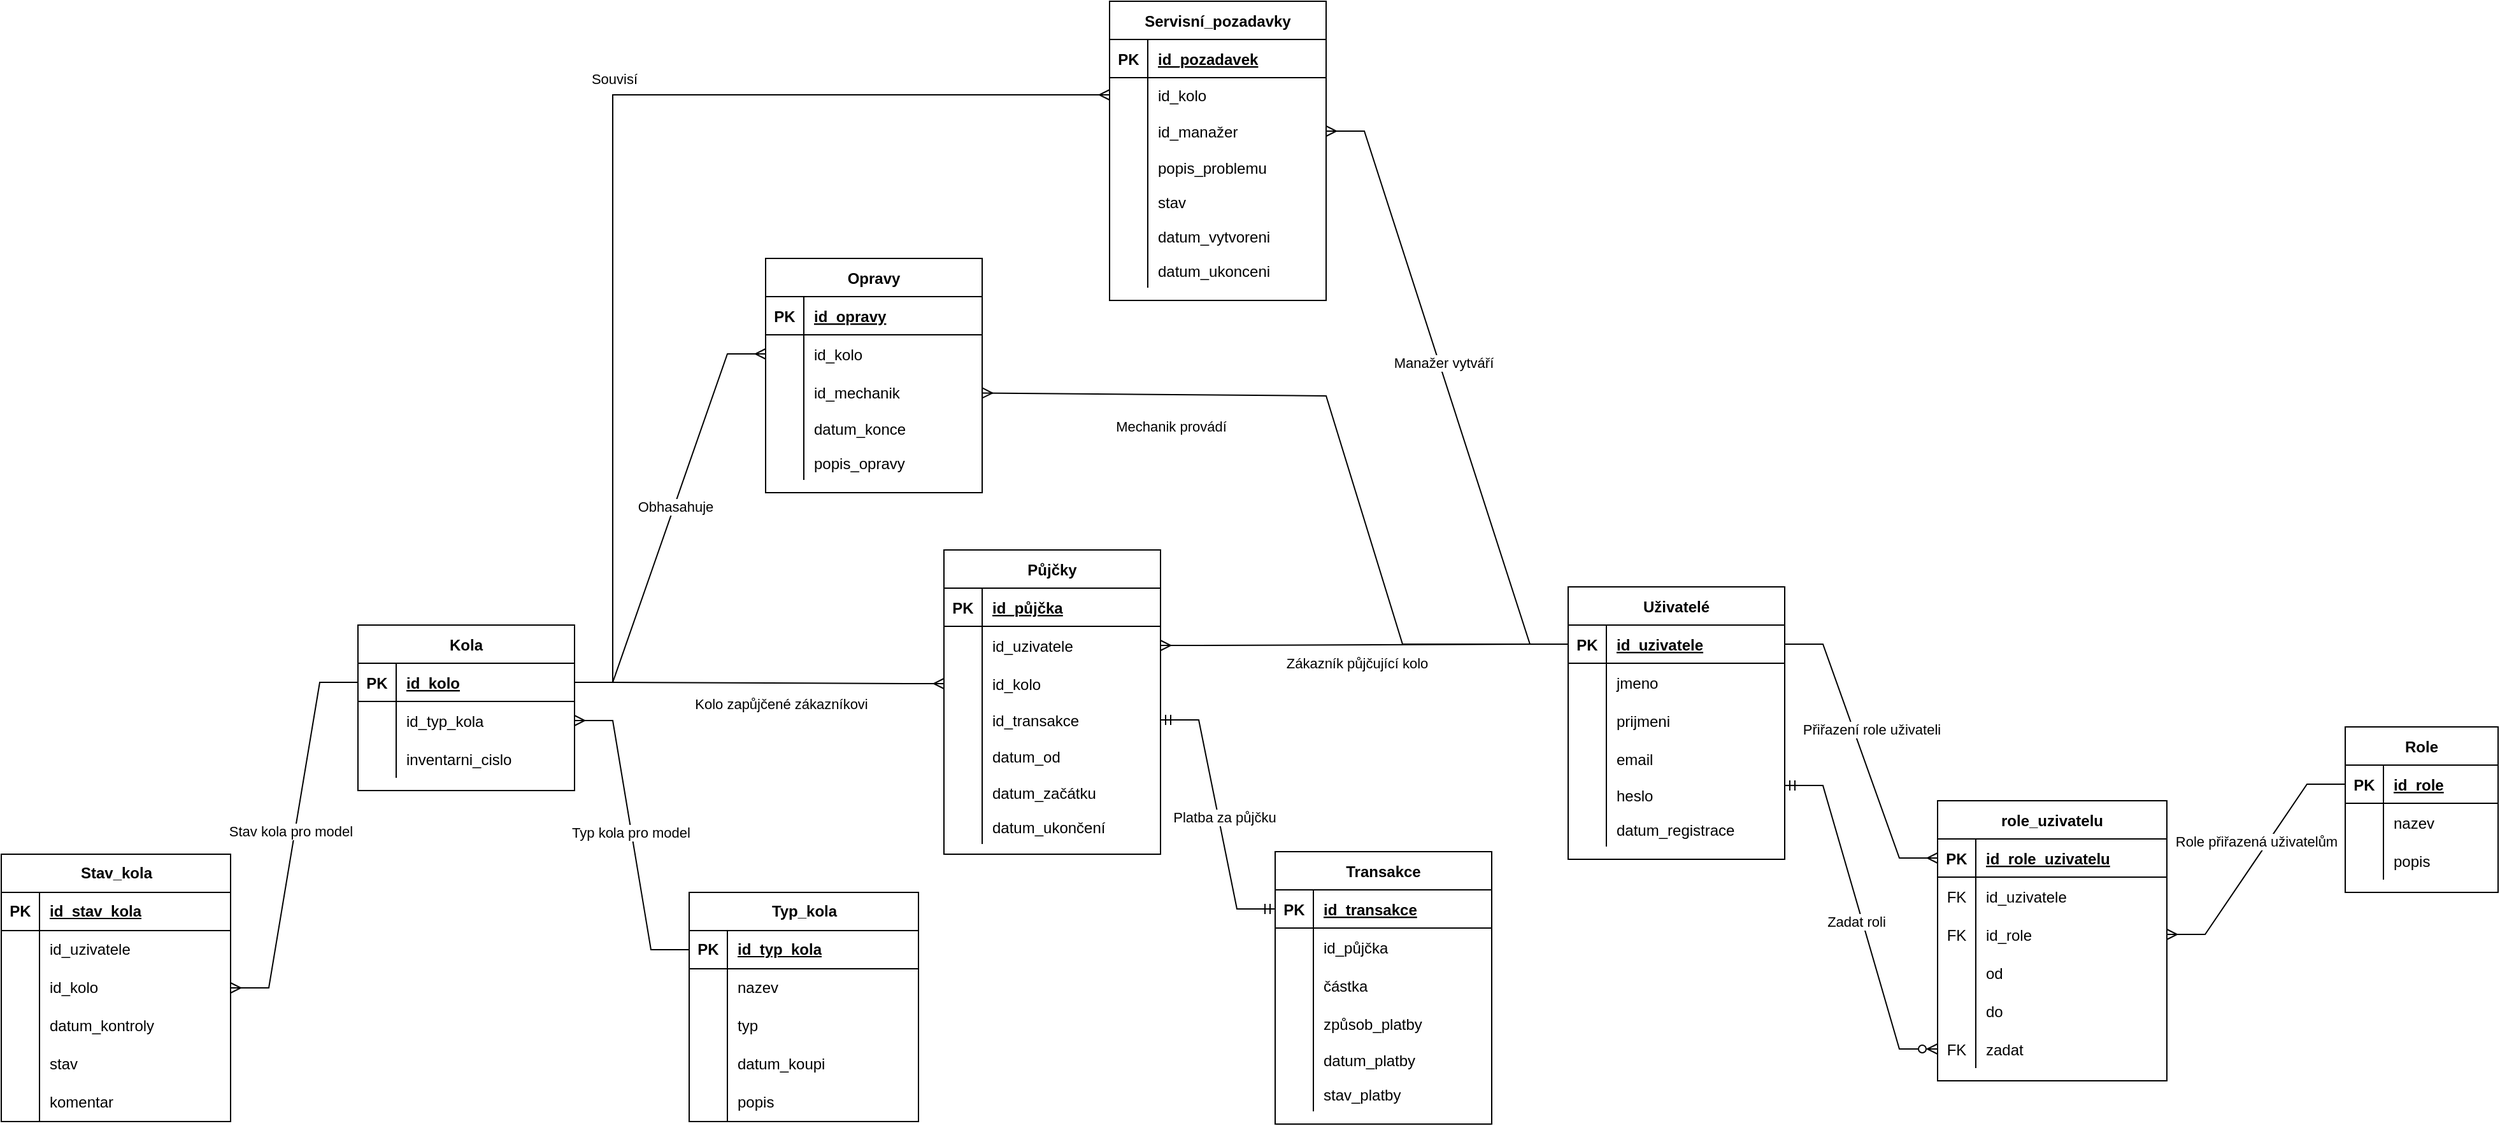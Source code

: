 <mxfile version="26.0.4">
  <diagram name="Page-1" id="MnJ3xkJ2rMsswwnhAQDd">
    <mxGraphModel dx="3259" dy="2300" grid="1" gridSize="10" guides="1" tooltips="1" connect="1" arrows="1" fold="1" page="1" pageScale="1" pageWidth="827" pageHeight="1169" math="0" shadow="0">
      <root>
        <mxCell id="0" />
        <mxCell id="1" parent="0" />
        <mxCell id="mjQdr636xFa8WtX7F-hk-1" value="Role" style="shape=table;startSize=30;container=1;collapsible=1;childLayout=tableLayout;fixedRows=1;rowLines=0;fontStyle=1;align=center;resizeLast=1;" vertex="1" parent="1">
          <mxGeometry x="1100" y="-50" width="120" height="130" as="geometry" />
        </mxCell>
        <mxCell id="mjQdr636xFa8WtX7F-hk-2" value="" style="shape=partialRectangle;collapsible=0;dropTarget=0;pointerEvents=0;fillColor=none;points=[[0,0.5],[1,0.5]];portConstraint=eastwest;top=0;left=0;right=0;bottom=1;" vertex="1" parent="mjQdr636xFa8WtX7F-hk-1">
          <mxGeometry y="30" width="120" height="30" as="geometry" />
        </mxCell>
        <mxCell id="mjQdr636xFa8WtX7F-hk-3" value="PK" style="shape=partialRectangle;overflow=hidden;connectable=0;fillColor=none;top=0;left=0;bottom=0;right=0;fontStyle=1;" vertex="1" parent="mjQdr636xFa8WtX7F-hk-2">
          <mxGeometry width="30" height="30" as="geometry">
            <mxRectangle width="30" height="30" as="alternateBounds" />
          </mxGeometry>
        </mxCell>
        <mxCell id="mjQdr636xFa8WtX7F-hk-4" value="id_role" style="shape=partialRectangle;overflow=hidden;connectable=0;fillColor=none;top=0;left=0;bottom=0;right=0;align=left;spacingLeft=6;fontStyle=5;" vertex="1" parent="mjQdr636xFa8WtX7F-hk-2">
          <mxGeometry x="30" width="90" height="30" as="geometry">
            <mxRectangle width="90" height="30" as="alternateBounds" />
          </mxGeometry>
        </mxCell>
        <mxCell id="mjQdr636xFa8WtX7F-hk-5" value="" style="shape=partialRectangle;collapsible=0;dropTarget=0;pointerEvents=0;fillColor=none;points=[[0,0.5],[1,0.5]];portConstraint=eastwest;top=0;left=0;right=0;bottom=0;" vertex="1" parent="mjQdr636xFa8WtX7F-hk-1">
          <mxGeometry y="60" width="120" height="30" as="geometry" />
        </mxCell>
        <mxCell id="mjQdr636xFa8WtX7F-hk-6" value="" style="shape=partialRectangle;overflow=hidden;connectable=0;fillColor=none;top=0;left=0;bottom=0;right=0;" vertex="1" parent="mjQdr636xFa8WtX7F-hk-5">
          <mxGeometry width="30" height="30" as="geometry">
            <mxRectangle width="30" height="30" as="alternateBounds" />
          </mxGeometry>
        </mxCell>
        <mxCell id="mjQdr636xFa8WtX7F-hk-7" value="nazev    " style="shape=partialRectangle;overflow=hidden;connectable=0;fillColor=none;top=0;left=0;bottom=0;right=0;align=left;spacingLeft=6;" vertex="1" parent="mjQdr636xFa8WtX7F-hk-5">
          <mxGeometry x="30" width="90" height="30" as="geometry">
            <mxRectangle width="90" height="30" as="alternateBounds" />
          </mxGeometry>
        </mxCell>
        <mxCell id="mjQdr636xFa8WtX7F-hk-8" value="" style="shape=partialRectangle;collapsible=0;dropTarget=0;pointerEvents=0;fillColor=none;points=[[0,0.5],[1,0.5]];portConstraint=eastwest;top=0;left=0;right=0;bottom=0;" vertex="1" parent="mjQdr636xFa8WtX7F-hk-1">
          <mxGeometry y="90" width="120" height="30" as="geometry" />
        </mxCell>
        <mxCell id="mjQdr636xFa8WtX7F-hk-9" value="" style="shape=partialRectangle;overflow=hidden;connectable=0;fillColor=none;top=0;left=0;bottom=0;right=0;" vertex="1" parent="mjQdr636xFa8WtX7F-hk-8">
          <mxGeometry width="30" height="30" as="geometry">
            <mxRectangle width="30" height="30" as="alternateBounds" />
          </mxGeometry>
        </mxCell>
        <mxCell id="mjQdr636xFa8WtX7F-hk-10" value="popis" style="shape=partialRectangle;overflow=hidden;connectable=0;fillColor=none;top=0;left=0;bottom=0;right=0;align=left;spacingLeft=6;" vertex="1" parent="mjQdr636xFa8WtX7F-hk-8">
          <mxGeometry x="30" width="90" height="30" as="geometry">
            <mxRectangle width="90" height="30" as="alternateBounds" />
          </mxGeometry>
        </mxCell>
        <mxCell id="mjQdr636xFa8WtX7F-hk-11" value="role_uzivatelu" style="shape=table;startSize=30;container=1;collapsible=1;childLayout=tableLayout;fixedRows=1;rowLines=0;fontStyle=1;align=center;resizeLast=1;" vertex="1" parent="1">
          <mxGeometry x="780" y="8" width="180" height="220" as="geometry" />
        </mxCell>
        <mxCell id="mjQdr636xFa8WtX7F-hk-12" value="" style="shape=partialRectangle;collapsible=0;dropTarget=0;pointerEvents=0;fillColor=none;points=[[0,0.5],[1,0.5]];portConstraint=eastwest;top=0;left=0;right=0;bottom=1;" vertex="1" parent="mjQdr636xFa8WtX7F-hk-11">
          <mxGeometry y="30" width="180" height="30" as="geometry" />
        </mxCell>
        <mxCell id="mjQdr636xFa8WtX7F-hk-13" value="PK" style="shape=partialRectangle;overflow=hidden;connectable=0;fillColor=none;top=0;left=0;bottom=0;right=0;fontStyle=1;" vertex="1" parent="mjQdr636xFa8WtX7F-hk-12">
          <mxGeometry width="30" height="30" as="geometry">
            <mxRectangle width="30" height="30" as="alternateBounds" />
          </mxGeometry>
        </mxCell>
        <mxCell id="mjQdr636xFa8WtX7F-hk-14" value="id_role_uzivatelu" style="shape=partialRectangle;overflow=hidden;connectable=0;fillColor=none;top=0;left=0;bottom=0;right=0;align=left;spacingLeft=6;fontStyle=5;" vertex="1" parent="mjQdr636xFa8WtX7F-hk-12">
          <mxGeometry x="30" width="150" height="30" as="geometry">
            <mxRectangle width="150" height="30" as="alternateBounds" />
          </mxGeometry>
        </mxCell>
        <mxCell id="mjQdr636xFa8WtX7F-hk-15" value="" style="shape=partialRectangle;collapsible=0;dropTarget=0;pointerEvents=0;fillColor=none;points=[[0,0.5],[1,0.5]];portConstraint=eastwest;top=0;left=0;right=0;bottom=0;" vertex="1" parent="mjQdr636xFa8WtX7F-hk-11">
          <mxGeometry y="60" width="180" height="30" as="geometry" />
        </mxCell>
        <mxCell id="mjQdr636xFa8WtX7F-hk-16" value="FK" style="shape=partialRectangle;overflow=hidden;connectable=0;fillColor=none;top=0;left=0;bottom=0;right=0;" vertex="1" parent="mjQdr636xFa8WtX7F-hk-15">
          <mxGeometry width="30" height="30" as="geometry">
            <mxRectangle width="30" height="30" as="alternateBounds" />
          </mxGeometry>
        </mxCell>
        <mxCell id="mjQdr636xFa8WtX7F-hk-17" value="id_uzivatele" style="shape=partialRectangle;overflow=hidden;connectable=0;fillColor=none;top=0;left=0;bottom=0;right=0;align=left;spacingLeft=6;" vertex="1" parent="mjQdr636xFa8WtX7F-hk-15">
          <mxGeometry x="30" width="150" height="30" as="geometry">
            <mxRectangle width="150" height="30" as="alternateBounds" />
          </mxGeometry>
        </mxCell>
        <mxCell id="mjQdr636xFa8WtX7F-hk-18" value="" style="shape=partialRectangle;collapsible=0;dropTarget=0;pointerEvents=0;fillColor=none;points=[[0,0.5],[1,0.5]];portConstraint=eastwest;top=0;left=0;right=0;bottom=0;" vertex="1" parent="mjQdr636xFa8WtX7F-hk-11">
          <mxGeometry y="90" width="180" height="30" as="geometry" />
        </mxCell>
        <mxCell id="mjQdr636xFa8WtX7F-hk-19" value="FK" style="shape=partialRectangle;overflow=hidden;connectable=0;fillColor=none;top=0;left=0;bottom=0;right=0;" vertex="1" parent="mjQdr636xFa8WtX7F-hk-18">
          <mxGeometry width="30" height="30" as="geometry">
            <mxRectangle width="30" height="30" as="alternateBounds" />
          </mxGeometry>
        </mxCell>
        <mxCell id="mjQdr636xFa8WtX7F-hk-20" value="id_role" style="shape=partialRectangle;overflow=hidden;connectable=0;fillColor=none;top=0;left=0;bottom=0;right=0;align=left;spacingLeft=6;" vertex="1" parent="mjQdr636xFa8WtX7F-hk-18">
          <mxGeometry x="30" width="150" height="30" as="geometry">
            <mxRectangle width="150" height="30" as="alternateBounds" />
          </mxGeometry>
        </mxCell>
        <mxCell id="mjQdr636xFa8WtX7F-hk-21" style="shape=partialRectangle;collapsible=0;dropTarget=0;pointerEvents=0;fillColor=none;points=[[0,0.5],[1,0.5]];portConstraint=eastwest;top=0;left=0;right=0;bottom=0;" vertex="1" parent="mjQdr636xFa8WtX7F-hk-11">
          <mxGeometry y="120" width="180" height="30" as="geometry" />
        </mxCell>
        <mxCell id="mjQdr636xFa8WtX7F-hk-22" style="shape=partialRectangle;overflow=hidden;connectable=0;fillColor=none;top=0;left=0;bottom=0;right=0;" vertex="1" parent="mjQdr636xFa8WtX7F-hk-21">
          <mxGeometry width="30" height="30" as="geometry">
            <mxRectangle width="30" height="30" as="alternateBounds" />
          </mxGeometry>
        </mxCell>
        <mxCell id="mjQdr636xFa8WtX7F-hk-23" value="od" style="shape=partialRectangle;overflow=hidden;connectable=0;fillColor=none;top=0;left=0;bottom=0;right=0;align=left;spacingLeft=6;" vertex="1" parent="mjQdr636xFa8WtX7F-hk-21">
          <mxGeometry x="30" width="150" height="30" as="geometry">
            <mxRectangle width="150" height="30" as="alternateBounds" />
          </mxGeometry>
        </mxCell>
        <mxCell id="mjQdr636xFa8WtX7F-hk-24" style="shape=partialRectangle;collapsible=0;dropTarget=0;pointerEvents=0;fillColor=none;points=[[0,0.5],[1,0.5]];portConstraint=eastwest;top=0;left=0;right=0;bottom=0;" vertex="1" parent="mjQdr636xFa8WtX7F-hk-11">
          <mxGeometry y="150" width="180" height="30" as="geometry" />
        </mxCell>
        <mxCell id="mjQdr636xFa8WtX7F-hk-25" style="shape=partialRectangle;overflow=hidden;connectable=0;fillColor=none;top=0;left=0;bottom=0;right=0;" vertex="1" parent="mjQdr636xFa8WtX7F-hk-24">
          <mxGeometry width="30" height="30" as="geometry">
            <mxRectangle width="30" height="30" as="alternateBounds" />
          </mxGeometry>
        </mxCell>
        <mxCell id="mjQdr636xFa8WtX7F-hk-26" value="do" style="shape=partialRectangle;overflow=hidden;connectable=0;fillColor=none;top=0;left=0;bottom=0;right=0;align=left;spacingLeft=6;" vertex="1" parent="mjQdr636xFa8WtX7F-hk-24">
          <mxGeometry x="30" width="150" height="30" as="geometry">
            <mxRectangle width="150" height="30" as="alternateBounds" />
          </mxGeometry>
        </mxCell>
        <mxCell id="mjQdr636xFa8WtX7F-hk-27" style="shape=partialRectangle;collapsible=0;dropTarget=0;pointerEvents=0;fillColor=none;points=[[0,0.5],[1,0.5]];portConstraint=eastwest;top=0;left=0;right=0;bottom=0;" vertex="1" parent="mjQdr636xFa8WtX7F-hk-11">
          <mxGeometry y="180" width="180" height="30" as="geometry" />
        </mxCell>
        <mxCell id="mjQdr636xFa8WtX7F-hk-28" value="FK" style="shape=partialRectangle;overflow=hidden;connectable=0;fillColor=none;top=0;left=0;bottom=0;right=0;" vertex="1" parent="mjQdr636xFa8WtX7F-hk-27">
          <mxGeometry width="30" height="30" as="geometry">
            <mxRectangle width="30" height="30" as="alternateBounds" />
          </mxGeometry>
        </mxCell>
        <mxCell id="mjQdr636xFa8WtX7F-hk-29" value="zadat" style="shape=partialRectangle;overflow=hidden;connectable=0;fillColor=none;top=0;left=0;bottom=0;right=0;align=left;spacingLeft=6;" vertex="1" parent="mjQdr636xFa8WtX7F-hk-27">
          <mxGeometry x="30" width="150" height="30" as="geometry">
            <mxRectangle width="150" height="30" as="alternateBounds" />
          </mxGeometry>
        </mxCell>
        <mxCell id="mjQdr636xFa8WtX7F-hk-30" value="Uživatelé" style="shape=table;startSize=30;container=1;collapsible=1;childLayout=tableLayout;fixedRows=1;rowLines=0;fontStyle=1;align=center;resizeLast=1;" vertex="1" parent="1">
          <mxGeometry x="490" y="-160" width="170" height="214" as="geometry" />
        </mxCell>
        <mxCell id="mjQdr636xFa8WtX7F-hk-31" value="" style="shape=partialRectangle;collapsible=0;dropTarget=0;pointerEvents=0;fillColor=none;points=[[0,0.5],[1,0.5]];portConstraint=eastwest;top=0;left=0;right=0;bottom=1;" vertex="1" parent="mjQdr636xFa8WtX7F-hk-30">
          <mxGeometry y="30" width="170" height="30" as="geometry" />
        </mxCell>
        <mxCell id="mjQdr636xFa8WtX7F-hk-32" value="PK" style="shape=partialRectangle;overflow=hidden;connectable=0;fillColor=none;top=0;left=0;bottom=0;right=0;fontStyle=1;" vertex="1" parent="mjQdr636xFa8WtX7F-hk-31">
          <mxGeometry width="30" height="30" as="geometry">
            <mxRectangle width="30" height="30" as="alternateBounds" />
          </mxGeometry>
        </mxCell>
        <mxCell id="mjQdr636xFa8WtX7F-hk-33" value="id_uzivatele" style="shape=partialRectangle;overflow=hidden;connectable=0;fillColor=none;top=0;left=0;bottom=0;right=0;align=left;spacingLeft=6;fontStyle=5;" vertex="1" parent="mjQdr636xFa8WtX7F-hk-31">
          <mxGeometry x="30" width="140" height="30" as="geometry">
            <mxRectangle width="140" height="30" as="alternateBounds" />
          </mxGeometry>
        </mxCell>
        <mxCell id="mjQdr636xFa8WtX7F-hk-34" value="" style="shape=partialRectangle;collapsible=0;dropTarget=0;pointerEvents=0;fillColor=none;points=[[0,0.5],[1,0.5]];portConstraint=eastwest;top=0;left=0;right=0;bottom=0;" vertex="1" parent="mjQdr636xFa8WtX7F-hk-30">
          <mxGeometry y="60" width="170" height="30" as="geometry" />
        </mxCell>
        <mxCell id="mjQdr636xFa8WtX7F-hk-35" value="" style="shape=partialRectangle;overflow=hidden;connectable=0;fillColor=none;top=0;left=0;bottom=0;right=0;" vertex="1" parent="mjQdr636xFa8WtX7F-hk-34">
          <mxGeometry width="30" height="30" as="geometry">
            <mxRectangle width="30" height="30" as="alternateBounds" />
          </mxGeometry>
        </mxCell>
        <mxCell id="mjQdr636xFa8WtX7F-hk-36" value="jmeno" style="shape=partialRectangle;overflow=hidden;connectable=0;fillColor=none;top=0;left=0;bottom=0;right=0;align=left;spacingLeft=6;" vertex="1" parent="mjQdr636xFa8WtX7F-hk-34">
          <mxGeometry x="30" width="140" height="30" as="geometry">
            <mxRectangle width="140" height="30" as="alternateBounds" />
          </mxGeometry>
        </mxCell>
        <mxCell id="mjQdr636xFa8WtX7F-hk-37" style="shape=partialRectangle;collapsible=0;dropTarget=0;pointerEvents=0;fillColor=none;points=[[0,0.5],[1,0.5]];portConstraint=eastwest;top=0;left=0;right=0;bottom=0;" vertex="1" parent="mjQdr636xFa8WtX7F-hk-30">
          <mxGeometry y="90" width="170" height="30" as="geometry" />
        </mxCell>
        <mxCell id="mjQdr636xFa8WtX7F-hk-38" style="shape=partialRectangle;overflow=hidden;connectable=0;fillColor=none;top=0;left=0;bottom=0;right=0;" vertex="1" parent="mjQdr636xFa8WtX7F-hk-37">
          <mxGeometry width="30" height="30" as="geometry">
            <mxRectangle width="30" height="30" as="alternateBounds" />
          </mxGeometry>
        </mxCell>
        <mxCell id="mjQdr636xFa8WtX7F-hk-39" value="prijmeni" style="shape=partialRectangle;overflow=hidden;connectable=0;fillColor=none;top=0;left=0;bottom=0;right=0;align=left;spacingLeft=6;" vertex="1" parent="mjQdr636xFa8WtX7F-hk-37">
          <mxGeometry x="30" width="140" height="30" as="geometry">
            <mxRectangle width="140" height="30" as="alternateBounds" />
          </mxGeometry>
        </mxCell>
        <mxCell id="mjQdr636xFa8WtX7F-hk-40" style="shape=partialRectangle;collapsible=0;dropTarget=0;pointerEvents=0;fillColor=none;points=[[0,0.5],[1,0.5]];portConstraint=eastwest;top=0;left=0;right=0;bottom=0;" vertex="1" parent="mjQdr636xFa8WtX7F-hk-30">
          <mxGeometry y="120" width="170" height="30" as="geometry" />
        </mxCell>
        <mxCell id="mjQdr636xFa8WtX7F-hk-41" style="shape=partialRectangle;overflow=hidden;connectable=0;fillColor=none;top=0;left=0;bottom=0;right=0;" vertex="1" parent="mjQdr636xFa8WtX7F-hk-40">
          <mxGeometry width="30" height="30" as="geometry">
            <mxRectangle width="30" height="30" as="alternateBounds" />
          </mxGeometry>
        </mxCell>
        <mxCell id="mjQdr636xFa8WtX7F-hk-42" value="email" style="shape=partialRectangle;overflow=hidden;connectable=0;fillColor=none;top=0;left=0;bottom=0;right=0;align=left;spacingLeft=6;" vertex="1" parent="mjQdr636xFa8WtX7F-hk-40">
          <mxGeometry x="30" width="140" height="30" as="geometry">
            <mxRectangle width="140" height="30" as="alternateBounds" />
          </mxGeometry>
        </mxCell>
        <mxCell id="mjQdr636xFa8WtX7F-hk-43" style="shape=partialRectangle;collapsible=0;dropTarget=0;pointerEvents=0;fillColor=none;points=[[0,0.5],[1,0.5]];portConstraint=eastwest;top=0;left=0;right=0;bottom=0;" vertex="1" parent="mjQdr636xFa8WtX7F-hk-30">
          <mxGeometry y="150" width="170" height="27" as="geometry" />
        </mxCell>
        <mxCell id="mjQdr636xFa8WtX7F-hk-44" style="shape=partialRectangle;overflow=hidden;connectable=0;fillColor=none;top=0;left=0;bottom=0;right=0;" vertex="1" parent="mjQdr636xFa8WtX7F-hk-43">
          <mxGeometry width="30" height="27" as="geometry">
            <mxRectangle width="30" height="27" as="alternateBounds" />
          </mxGeometry>
        </mxCell>
        <mxCell id="mjQdr636xFa8WtX7F-hk-45" value="heslo" style="shape=partialRectangle;overflow=hidden;connectable=0;fillColor=none;top=0;left=0;bottom=0;right=0;align=left;spacingLeft=6;" vertex="1" parent="mjQdr636xFa8WtX7F-hk-43">
          <mxGeometry x="30" width="140" height="27" as="geometry">
            <mxRectangle width="140" height="27" as="alternateBounds" />
          </mxGeometry>
        </mxCell>
        <mxCell id="mjQdr636xFa8WtX7F-hk-46" style="shape=partialRectangle;collapsible=0;dropTarget=0;pointerEvents=0;fillColor=none;points=[[0,0.5],[1,0.5]];portConstraint=eastwest;top=0;left=0;right=0;bottom=0;" vertex="1" parent="mjQdr636xFa8WtX7F-hk-30">
          <mxGeometry y="177" width="170" height="27" as="geometry" />
        </mxCell>
        <mxCell id="mjQdr636xFa8WtX7F-hk-47" style="shape=partialRectangle;overflow=hidden;connectable=0;fillColor=none;top=0;left=0;bottom=0;right=0;" vertex="1" parent="mjQdr636xFa8WtX7F-hk-46">
          <mxGeometry width="30" height="27" as="geometry">
            <mxRectangle width="30" height="27" as="alternateBounds" />
          </mxGeometry>
        </mxCell>
        <mxCell id="mjQdr636xFa8WtX7F-hk-48" value="datum_registrace" style="shape=partialRectangle;overflow=hidden;connectable=0;fillColor=none;top=0;left=0;bottom=0;right=0;align=left;spacingLeft=6;fontStyle=0" vertex="1" parent="mjQdr636xFa8WtX7F-hk-46">
          <mxGeometry x="30" width="140" height="27" as="geometry">
            <mxRectangle width="140" height="27" as="alternateBounds" />
          </mxGeometry>
        </mxCell>
        <mxCell id="mjQdr636xFa8WtX7F-hk-49" value="" style="edgeStyle=entityRelationEdgeStyle;fontSize=12;html=1;endArrow=ERmany;rounded=0;exitX=0;exitY=0.5;exitDx=0;exitDy=0;entryX=1;entryY=0.5;entryDx=0;entryDy=0;" edge="1" parent="1" source="mjQdr636xFa8WtX7F-hk-2" target="mjQdr636xFa8WtX7F-hk-18">
          <mxGeometry width="100" height="100" relative="1" as="geometry">
            <mxPoint x="1220" y="250" as="sourcePoint" />
            <mxPoint x="1320" y="150" as="targetPoint" />
            <Array as="points">
              <mxPoint x="1060" y="10" />
            </Array>
          </mxGeometry>
        </mxCell>
        <mxCell id="mjQdr636xFa8WtX7F-hk-50" value="&lt;div&gt;Role přiřazená uživatelům&lt;/div&gt;" style="edgeLabel;html=1;align=center;verticalAlign=middle;resizable=0;points=[];" vertex="1" connectable="0" parent="mjQdr636xFa8WtX7F-hk-49">
          <mxGeometry x="-0.06" y="4" relative="1" as="geometry">
            <mxPoint x="-7" y="-11" as="offset" />
          </mxGeometry>
        </mxCell>
        <mxCell id="mjQdr636xFa8WtX7F-hk-51" value="" style="edgeStyle=entityRelationEdgeStyle;fontSize=12;html=1;endArrow=ERmany;rounded=0;exitX=1;exitY=0.5;exitDx=0;exitDy=0;" edge="1" parent="1" source="mjQdr636xFa8WtX7F-hk-31" target="mjQdr636xFa8WtX7F-hk-12">
          <mxGeometry width="100" height="100" relative="1" as="geometry">
            <mxPoint x="540" y="410" as="sourcePoint" />
            <mxPoint x="640" y="310" as="targetPoint" />
            <Array as="points">
              <mxPoint x="730" y="-60" />
              <mxPoint x="790" y="90" />
              <mxPoint x="740" y="80" />
              <mxPoint x="820" y="80" />
            </Array>
          </mxGeometry>
        </mxCell>
        <mxCell id="mjQdr636xFa8WtX7F-hk-52" value="Přiřazení role uživateli" style="edgeLabel;html=1;align=center;verticalAlign=middle;resizable=0;points=[];" vertex="1" connectable="0" parent="mjQdr636xFa8WtX7F-hk-51">
          <mxGeometry x="0.235" relative="1" as="geometry">
            <mxPoint x="-2" y="-43" as="offset" />
          </mxGeometry>
        </mxCell>
        <mxCell id="mjQdr636xFa8WtX7F-hk-53" value="" style="edgeStyle=entityRelationEdgeStyle;fontSize=12;html=1;endArrow=ERzeroToMany;startArrow=ERmandOne;rounded=0;exitX=1;exitY=0.224;exitDx=0;exitDy=0;exitPerimeter=0;" edge="1" parent="1" source="mjQdr636xFa8WtX7F-hk-43" target="mjQdr636xFa8WtX7F-hk-27">
          <mxGeometry width="100" height="100" relative="1" as="geometry">
            <mxPoint x="660" y="270" as="sourcePoint" />
            <mxPoint x="760" y="170" as="targetPoint" />
            <Array as="points">
              <mxPoint x="770" y="390" />
            </Array>
          </mxGeometry>
        </mxCell>
        <mxCell id="mjQdr636xFa8WtX7F-hk-54" value="Zadat roli" style="edgeLabel;html=1;align=center;verticalAlign=middle;resizable=0;points=[];" vertex="1" connectable="0" parent="mjQdr636xFa8WtX7F-hk-53">
          <mxGeometry x="-0.0" relative="1" as="geometry">
            <mxPoint x="-4" y="3" as="offset" />
          </mxGeometry>
        </mxCell>
        <mxCell id="mjQdr636xFa8WtX7F-hk-55" value="Kola" style="shape=table;startSize=30;container=1;collapsible=1;childLayout=tableLayout;fixedRows=1;rowLines=0;fontStyle=1;align=center;resizeLast=1;" vertex="1" parent="1">
          <mxGeometry x="-460" y="-130" width="170" height="130" as="geometry" />
        </mxCell>
        <mxCell id="mjQdr636xFa8WtX7F-hk-56" value="" style="shape=partialRectangle;collapsible=0;dropTarget=0;pointerEvents=0;fillColor=none;points=[[0,0.5],[1,0.5]];portConstraint=eastwest;top=0;left=0;right=0;bottom=1;" vertex="1" parent="mjQdr636xFa8WtX7F-hk-55">
          <mxGeometry y="30" width="170" height="30" as="geometry" />
        </mxCell>
        <mxCell id="mjQdr636xFa8WtX7F-hk-57" value="PK" style="shape=partialRectangle;overflow=hidden;connectable=0;fillColor=none;top=0;left=0;bottom=0;right=0;fontStyle=1;" vertex="1" parent="mjQdr636xFa8WtX7F-hk-56">
          <mxGeometry width="30" height="30" as="geometry">
            <mxRectangle width="30" height="30" as="alternateBounds" />
          </mxGeometry>
        </mxCell>
        <mxCell id="mjQdr636xFa8WtX7F-hk-58" value="id_kolo" style="shape=partialRectangle;overflow=hidden;connectable=0;fillColor=none;top=0;left=0;bottom=0;right=0;align=left;spacingLeft=6;fontStyle=5;" vertex="1" parent="mjQdr636xFa8WtX7F-hk-56">
          <mxGeometry x="30" width="140" height="30" as="geometry">
            <mxRectangle width="140" height="30" as="alternateBounds" />
          </mxGeometry>
        </mxCell>
        <mxCell id="mjQdr636xFa8WtX7F-hk-59" value="" style="shape=partialRectangle;collapsible=0;dropTarget=0;pointerEvents=0;fillColor=none;points=[[0,0.5],[1,0.5]];portConstraint=eastwest;top=0;left=0;right=0;bottom=0;" vertex="1" parent="mjQdr636xFa8WtX7F-hk-55">
          <mxGeometry y="60" width="170" height="30" as="geometry" />
        </mxCell>
        <mxCell id="mjQdr636xFa8WtX7F-hk-60" value="" style="shape=partialRectangle;overflow=hidden;connectable=0;fillColor=none;top=0;left=0;bottom=0;right=0;" vertex="1" parent="mjQdr636xFa8WtX7F-hk-59">
          <mxGeometry width="30" height="30" as="geometry">
            <mxRectangle width="30" height="30" as="alternateBounds" />
          </mxGeometry>
        </mxCell>
        <mxCell id="mjQdr636xFa8WtX7F-hk-61" value="id_typ_kola" style="shape=partialRectangle;overflow=hidden;connectable=0;fillColor=none;top=0;left=0;bottom=0;right=0;align=left;spacingLeft=6;" vertex="1" parent="mjQdr636xFa8WtX7F-hk-59">
          <mxGeometry x="30" width="140" height="30" as="geometry">
            <mxRectangle width="140" height="30" as="alternateBounds" />
          </mxGeometry>
        </mxCell>
        <mxCell id="mjQdr636xFa8WtX7F-hk-62" style="shape=partialRectangle;collapsible=0;dropTarget=0;pointerEvents=0;fillColor=none;points=[[0,0.5],[1,0.5]];portConstraint=eastwest;top=0;left=0;right=0;bottom=0;" vertex="1" parent="mjQdr636xFa8WtX7F-hk-55">
          <mxGeometry y="90" width="170" height="30" as="geometry" />
        </mxCell>
        <mxCell id="mjQdr636xFa8WtX7F-hk-63" style="shape=partialRectangle;overflow=hidden;connectable=0;fillColor=none;top=0;left=0;bottom=0;right=0;" vertex="1" parent="mjQdr636xFa8WtX7F-hk-62">
          <mxGeometry width="30" height="30" as="geometry">
            <mxRectangle width="30" height="30" as="alternateBounds" />
          </mxGeometry>
        </mxCell>
        <mxCell id="mjQdr636xFa8WtX7F-hk-64" value="inventarni_cislo" style="shape=partialRectangle;overflow=hidden;connectable=0;fillColor=none;top=0;left=0;bottom=0;right=0;align=left;spacingLeft=6;" vertex="1" parent="mjQdr636xFa8WtX7F-hk-62">
          <mxGeometry x="30" width="140" height="30" as="geometry">
            <mxRectangle width="140" height="30" as="alternateBounds" />
          </mxGeometry>
        </mxCell>
        <mxCell id="mjQdr636xFa8WtX7F-hk-68" value="Servisní_pozadavky" style="shape=table;startSize=30;container=1;collapsible=1;childLayout=tableLayout;fixedRows=1;rowLines=0;fontStyle=1;align=center;resizeLast=1;" vertex="1" parent="1">
          <mxGeometry x="130" y="-620" width="170" height="235" as="geometry" />
        </mxCell>
        <mxCell id="mjQdr636xFa8WtX7F-hk-69" value="" style="shape=partialRectangle;collapsible=0;dropTarget=0;pointerEvents=0;fillColor=none;points=[[0,0.5],[1,0.5]];portConstraint=eastwest;top=0;left=0;right=0;bottom=1;" vertex="1" parent="mjQdr636xFa8WtX7F-hk-68">
          <mxGeometry y="30" width="170" height="30" as="geometry" />
        </mxCell>
        <mxCell id="mjQdr636xFa8WtX7F-hk-70" value="PK" style="shape=partialRectangle;overflow=hidden;connectable=0;fillColor=none;top=0;left=0;bottom=0;right=0;fontStyle=1;" vertex="1" parent="mjQdr636xFa8WtX7F-hk-69">
          <mxGeometry width="30" height="30" as="geometry">
            <mxRectangle width="30" height="30" as="alternateBounds" />
          </mxGeometry>
        </mxCell>
        <mxCell id="mjQdr636xFa8WtX7F-hk-71" value="id_pozadavek" style="shape=partialRectangle;overflow=hidden;connectable=0;fillColor=none;top=0;left=0;bottom=0;right=0;align=left;spacingLeft=6;fontStyle=5;" vertex="1" parent="mjQdr636xFa8WtX7F-hk-69">
          <mxGeometry x="30" width="140" height="30" as="geometry">
            <mxRectangle width="140" height="30" as="alternateBounds" />
          </mxGeometry>
        </mxCell>
        <mxCell id="mjQdr636xFa8WtX7F-hk-72" style="shape=partialRectangle;collapsible=0;dropTarget=0;pointerEvents=0;fillColor=none;points=[[0,0.5],[1,0.5]];portConstraint=eastwest;top=0;left=0;right=0;bottom=0;" vertex="1" parent="mjQdr636xFa8WtX7F-hk-68">
          <mxGeometry y="60" width="170" height="27" as="geometry" />
        </mxCell>
        <mxCell id="mjQdr636xFa8WtX7F-hk-73" style="shape=partialRectangle;overflow=hidden;connectable=0;fillColor=none;top=0;left=0;bottom=0;right=0;" vertex="1" parent="mjQdr636xFa8WtX7F-hk-72">
          <mxGeometry width="30" height="27" as="geometry">
            <mxRectangle width="30" height="27" as="alternateBounds" />
          </mxGeometry>
        </mxCell>
        <mxCell id="mjQdr636xFa8WtX7F-hk-74" value="id_kolo" style="shape=partialRectangle;overflow=hidden;connectable=0;fillColor=none;top=0;left=0;bottom=0;right=0;align=left;spacingLeft=6;" vertex="1" parent="mjQdr636xFa8WtX7F-hk-72">
          <mxGeometry x="30" width="140" height="27" as="geometry">
            <mxRectangle width="140" height="27" as="alternateBounds" />
          </mxGeometry>
        </mxCell>
        <mxCell id="mjQdr636xFa8WtX7F-hk-75" style="shape=partialRectangle;collapsible=0;dropTarget=0;pointerEvents=0;fillColor=none;points=[[0,0.5],[1,0.5]];portConstraint=eastwest;top=0;left=0;right=0;bottom=0;" vertex="1" parent="mjQdr636xFa8WtX7F-hk-68">
          <mxGeometry y="87" width="170" height="30" as="geometry" />
        </mxCell>
        <mxCell id="mjQdr636xFa8WtX7F-hk-76" style="shape=partialRectangle;overflow=hidden;connectable=0;fillColor=none;top=0;left=0;bottom=0;right=0;" vertex="1" parent="mjQdr636xFa8WtX7F-hk-75">
          <mxGeometry width="30" height="30" as="geometry">
            <mxRectangle width="30" height="30" as="alternateBounds" />
          </mxGeometry>
        </mxCell>
        <mxCell id="mjQdr636xFa8WtX7F-hk-77" value="id_manažer" style="shape=partialRectangle;overflow=hidden;connectable=0;fillColor=none;top=0;left=0;bottom=0;right=0;align=left;spacingLeft=6;" vertex="1" parent="mjQdr636xFa8WtX7F-hk-75">
          <mxGeometry x="30" width="140" height="30" as="geometry">
            <mxRectangle width="140" height="30" as="alternateBounds" />
          </mxGeometry>
        </mxCell>
        <mxCell id="mjQdr636xFa8WtX7F-hk-78" style="shape=partialRectangle;collapsible=0;dropTarget=0;pointerEvents=0;fillColor=none;points=[[0,0.5],[1,0.5]];portConstraint=eastwest;top=0;left=0;right=0;bottom=0;" vertex="1" parent="mjQdr636xFa8WtX7F-hk-68">
          <mxGeometry y="117" width="170" height="27" as="geometry" />
        </mxCell>
        <mxCell id="mjQdr636xFa8WtX7F-hk-79" style="shape=partialRectangle;overflow=hidden;connectable=0;fillColor=none;top=0;left=0;bottom=0;right=0;" vertex="1" parent="mjQdr636xFa8WtX7F-hk-78">
          <mxGeometry width="30" height="27" as="geometry">
            <mxRectangle width="30" height="27" as="alternateBounds" />
          </mxGeometry>
        </mxCell>
        <mxCell id="mjQdr636xFa8WtX7F-hk-80" value="popis_problemu" style="shape=partialRectangle;overflow=hidden;connectable=0;fillColor=none;top=0;left=0;bottom=0;right=0;align=left;spacingLeft=6;" vertex="1" parent="mjQdr636xFa8WtX7F-hk-78">
          <mxGeometry x="30" width="140" height="27" as="geometry">
            <mxRectangle width="140" height="27" as="alternateBounds" />
          </mxGeometry>
        </mxCell>
        <mxCell id="mjQdr636xFa8WtX7F-hk-81" style="shape=partialRectangle;collapsible=0;dropTarget=0;pointerEvents=0;fillColor=none;points=[[0,0.5],[1,0.5]];portConstraint=eastwest;top=0;left=0;right=0;bottom=0;" vertex="1" parent="mjQdr636xFa8WtX7F-hk-68">
          <mxGeometry y="144" width="170" height="27" as="geometry" />
        </mxCell>
        <mxCell id="mjQdr636xFa8WtX7F-hk-82" style="shape=partialRectangle;overflow=hidden;connectable=0;fillColor=none;top=0;left=0;bottom=0;right=0;" vertex="1" parent="mjQdr636xFa8WtX7F-hk-81">
          <mxGeometry width="30" height="27" as="geometry">
            <mxRectangle width="30" height="27" as="alternateBounds" />
          </mxGeometry>
        </mxCell>
        <mxCell id="mjQdr636xFa8WtX7F-hk-83" value="stav" style="shape=partialRectangle;overflow=hidden;connectable=0;fillColor=none;top=0;left=0;bottom=0;right=0;align=left;spacingLeft=6;" vertex="1" parent="mjQdr636xFa8WtX7F-hk-81">
          <mxGeometry x="30" width="140" height="27" as="geometry">
            <mxRectangle width="140" height="27" as="alternateBounds" />
          </mxGeometry>
        </mxCell>
        <mxCell id="mjQdr636xFa8WtX7F-hk-84" style="shape=partialRectangle;collapsible=0;dropTarget=0;pointerEvents=0;fillColor=none;points=[[0,0.5],[1,0.5]];portConstraint=eastwest;top=0;left=0;right=0;bottom=0;" vertex="1" parent="mjQdr636xFa8WtX7F-hk-68">
          <mxGeometry y="171" width="170" height="27" as="geometry" />
        </mxCell>
        <mxCell id="mjQdr636xFa8WtX7F-hk-85" style="shape=partialRectangle;overflow=hidden;connectable=0;fillColor=none;top=0;left=0;bottom=0;right=0;" vertex="1" parent="mjQdr636xFa8WtX7F-hk-84">
          <mxGeometry width="30" height="27" as="geometry">
            <mxRectangle width="30" height="27" as="alternateBounds" />
          </mxGeometry>
        </mxCell>
        <mxCell id="mjQdr636xFa8WtX7F-hk-86" value="datum_vytvoreni" style="shape=partialRectangle;overflow=hidden;connectable=0;fillColor=none;top=0;left=0;bottom=0;right=0;align=left;spacingLeft=6;" vertex="1" parent="mjQdr636xFa8WtX7F-hk-84">
          <mxGeometry x="30" width="140" height="27" as="geometry">
            <mxRectangle width="140" height="27" as="alternateBounds" />
          </mxGeometry>
        </mxCell>
        <mxCell id="mjQdr636xFa8WtX7F-hk-87" style="shape=partialRectangle;collapsible=0;dropTarget=0;pointerEvents=0;fillColor=none;points=[[0,0.5],[1,0.5]];portConstraint=eastwest;top=0;left=0;right=0;bottom=0;" vertex="1" parent="mjQdr636xFa8WtX7F-hk-68">
          <mxGeometry y="198" width="170" height="27" as="geometry" />
        </mxCell>
        <mxCell id="mjQdr636xFa8WtX7F-hk-88" style="shape=partialRectangle;overflow=hidden;connectable=0;fillColor=none;top=0;left=0;bottom=0;right=0;" vertex="1" parent="mjQdr636xFa8WtX7F-hk-87">
          <mxGeometry width="30" height="27" as="geometry">
            <mxRectangle width="30" height="27" as="alternateBounds" />
          </mxGeometry>
        </mxCell>
        <mxCell id="mjQdr636xFa8WtX7F-hk-89" value="datum_ukonceni" style="shape=partialRectangle;overflow=hidden;connectable=0;fillColor=none;top=0;left=0;bottom=0;right=0;align=left;spacingLeft=6;" vertex="1" parent="mjQdr636xFa8WtX7F-hk-87">
          <mxGeometry x="30" width="140" height="27" as="geometry">
            <mxRectangle width="140" height="27" as="alternateBounds" />
          </mxGeometry>
        </mxCell>
        <mxCell id="mjQdr636xFa8WtX7F-hk-90" value="Transakce" style="shape=table;startSize=30;container=1;collapsible=1;childLayout=tableLayout;fixedRows=1;rowLines=0;fontStyle=1;align=center;resizeLast=1;" vertex="1" parent="1">
          <mxGeometry x="260" y="48" width="170" height="214" as="geometry" />
        </mxCell>
        <mxCell id="mjQdr636xFa8WtX7F-hk-91" value="" style="shape=partialRectangle;collapsible=0;dropTarget=0;pointerEvents=0;fillColor=none;points=[[0,0.5],[1,0.5]];portConstraint=eastwest;top=0;left=0;right=0;bottom=1;" vertex="1" parent="mjQdr636xFa8WtX7F-hk-90">
          <mxGeometry y="30" width="170" height="30" as="geometry" />
        </mxCell>
        <mxCell id="mjQdr636xFa8WtX7F-hk-92" value="PK" style="shape=partialRectangle;overflow=hidden;connectable=0;fillColor=none;top=0;left=0;bottom=0;right=0;fontStyle=1;" vertex="1" parent="mjQdr636xFa8WtX7F-hk-91">
          <mxGeometry width="30" height="30" as="geometry">
            <mxRectangle width="30" height="30" as="alternateBounds" />
          </mxGeometry>
        </mxCell>
        <mxCell id="mjQdr636xFa8WtX7F-hk-93" value="id_transakce" style="shape=partialRectangle;overflow=hidden;connectable=0;fillColor=none;top=0;left=0;bottom=0;right=0;align=left;spacingLeft=6;fontStyle=5;" vertex="1" parent="mjQdr636xFa8WtX7F-hk-91">
          <mxGeometry x="30" width="140" height="30" as="geometry">
            <mxRectangle width="140" height="30" as="alternateBounds" />
          </mxGeometry>
        </mxCell>
        <mxCell id="mjQdr636xFa8WtX7F-hk-94" value="" style="shape=partialRectangle;collapsible=0;dropTarget=0;pointerEvents=0;fillColor=none;points=[[0,0.5],[1,0.5]];portConstraint=eastwest;top=0;left=0;right=0;bottom=0;" vertex="1" parent="mjQdr636xFa8WtX7F-hk-90">
          <mxGeometry y="60" width="170" height="30" as="geometry" />
        </mxCell>
        <mxCell id="mjQdr636xFa8WtX7F-hk-95" value="" style="shape=partialRectangle;overflow=hidden;connectable=0;fillColor=none;top=0;left=0;bottom=0;right=0;" vertex="1" parent="mjQdr636xFa8WtX7F-hk-94">
          <mxGeometry width="30" height="30" as="geometry">
            <mxRectangle width="30" height="30" as="alternateBounds" />
          </mxGeometry>
        </mxCell>
        <mxCell id="mjQdr636xFa8WtX7F-hk-96" value="id_půjčka" style="shape=partialRectangle;overflow=hidden;connectable=0;fillColor=none;top=0;left=0;bottom=0;right=0;align=left;spacingLeft=6;" vertex="1" parent="mjQdr636xFa8WtX7F-hk-94">
          <mxGeometry x="30" width="140" height="30" as="geometry">
            <mxRectangle width="140" height="30" as="alternateBounds" />
          </mxGeometry>
        </mxCell>
        <mxCell id="mjQdr636xFa8WtX7F-hk-97" style="shape=partialRectangle;collapsible=0;dropTarget=0;pointerEvents=0;fillColor=none;points=[[0,0.5],[1,0.5]];portConstraint=eastwest;top=0;left=0;right=0;bottom=0;" vertex="1" parent="mjQdr636xFa8WtX7F-hk-90">
          <mxGeometry y="90" width="170" height="30" as="geometry" />
        </mxCell>
        <mxCell id="mjQdr636xFa8WtX7F-hk-98" style="shape=partialRectangle;overflow=hidden;connectable=0;fillColor=none;top=0;left=0;bottom=0;right=0;" vertex="1" parent="mjQdr636xFa8WtX7F-hk-97">
          <mxGeometry width="30" height="30" as="geometry">
            <mxRectangle width="30" height="30" as="alternateBounds" />
          </mxGeometry>
        </mxCell>
        <mxCell id="mjQdr636xFa8WtX7F-hk-99" value="částka" style="shape=partialRectangle;overflow=hidden;connectable=0;fillColor=none;top=0;left=0;bottom=0;right=0;align=left;spacingLeft=6;" vertex="1" parent="mjQdr636xFa8WtX7F-hk-97">
          <mxGeometry x="30" width="140" height="30" as="geometry">
            <mxRectangle width="140" height="30" as="alternateBounds" />
          </mxGeometry>
        </mxCell>
        <mxCell id="mjQdr636xFa8WtX7F-hk-100" style="shape=partialRectangle;collapsible=0;dropTarget=0;pointerEvents=0;fillColor=none;points=[[0,0.5],[1,0.5]];portConstraint=eastwest;top=0;left=0;right=0;bottom=0;" vertex="1" parent="mjQdr636xFa8WtX7F-hk-90">
          <mxGeometry y="120" width="170" height="30" as="geometry" />
        </mxCell>
        <mxCell id="mjQdr636xFa8WtX7F-hk-101" style="shape=partialRectangle;overflow=hidden;connectable=0;fillColor=none;top=0;left=0;bottom=0;right=0;" vertex="1" parent="mjQdr636xFa8WtX7F-hk-100">
          <mxGeometry width="30" height="30" as="geometry">
            <mxRectangle width="30" height="30" as="alternateBounds" />
          </mxGeometry>
        </mxCell>
        <mxCell id="mjQdr636xFa8WtX7F-hk-102" value="způsob_platby" style="shape=partialRectangle;overflow=hidden;connectable=0;fillColor=none;top=0;left=0;bottom=0;right=0;align=left;spacingLeft=6;" vertex="1" parent="mjQdr636xFa8WtX7F-hk-100">
          <mxGeometry x="30" width="140" height="30" as="geometry">
            <mxRectangle width="140" height="30" as="alternateBounds" />
          </mxGeometry>
        </mxCell>
        <mxCell id="mjQdr636xFa8WtX7F-hk-103" style="shape=partialRectangle;collapsible=0;dropTarget=0;pointerEvents=0;fillColor=none;points=[[0,0.5],[1,0.5]];portConstraint=eastwest;top=0;left=0;right=0;bottom=0;" vertex="1" parent="mjQdr636xFa8WtX7F-hk-90">
          <mxGeometry y="150" width="170" height="27" as="geometry" />
        </mxCell>
        <mxCell id="mjQdr636xFa8WtX7F-hk-104" style="shape=partialRectangle;overflow=hidden;connectable=0;fillColor=none;top=0;left=0;bottom=0;right=0;" vertex="1" parent="mjQdr636xFa8WtX7F-hk-103">
          <mxGeometry width="30" height="27" as="geometry">
            <mxRectangle width="30" height="27" as="alternateBounds" />
          </mxGeometry>
        </mxCell>
        <mxCell id="mjQdr636xFa8WtX7F-hk-105" value="datum_platby" style="shape=partialRectangle;overflow=hidden;connectable=0;fillColor=none;top=0;left=0;bottom=0;right=0;align=left;spacingLeft=6;" vertex="1" parent="mjQdr636xFa8WtX7F-hk-103">
          <mxGeometry x="30" width="140" height="27" as="geometry">
            <mxRectangle width="140" height="27" as="alternateBounds" />
          </mxGeometry>
        </mxCell>
        <mxCell id="mjQdr636xFa8WtX7F-hk-106" style="shape=partialRectangle;collapsible=0;dropTarget=0;pointerEvents=0;fillColor=none;points=[[0,0.5],[1,0.5]];portConstraint=eastwest;top=0;left=0;right=0;bottom=0;" vertex="1" parent="mjQdr636xFa8WtX7F-hk-90">
          <mxGeometry y="177" width="170" height="27" as="geometry" />
        </mxCell>
        <mxCell id="mjQdr636xFa8WtX7F-hk-107" style="shape=partialRectangle;overflow=hidden;connectable=0;fillColor=none;top=0;left=0;bottom=0;right=0;" vertex="1" parent="mjQdr636xFa8WtX7F-hk-106">
          <mxGeometry width="30" height="27" as="geometry">
            <mxRectangle width="30" height="27" as="alternateBounds" />
          </mxGeometry>
        </mxCell>
        <mxCell id="mjQdr636xFa8WtX7F-hk-108" value="stav_platby" style="shape=partialRectangle;overflow=hidden;connectable=0;fillColor=none;top=0;left=0;bottom=0;right=0;align=left;spacingLeft=6;" vertex="1" parent="mjQdr636xFa8WtX7F-hk-106">
          <mxGeometry x="30" width="140" height="27" as="geometry">
            <mxRectangle width="140" height="27" as="alternateBounds" />
          </mxGeometry>
        </mxCell>
        <mxCell id="mjQdr636xFa8WtX7F-hk-109" value="" style="edgeStyle=entityRelationEdgeStyle;fontSize=12;html=1;endArrow=ERmany;rounded=0;" edge="1" parent="1" source="mjQdr636xFa8WtX7F-hk-31" target="mjQdr636xFa8WtX7F-hk-137">
          <mxGeometry width="100" height="100" relative="1" as="geometry">
            <mxPoint x="440" y="110" as="sourcePoint" />
            <mxPoint x="460" y="284" as="targetPoint" />
          </mxGeometry>
        </mxCell>
        <mxCell id="mjQdr636xFa8WtX7F-hk-110" value="Zákazník půjčující kolo" style="edgeLabel;html=1;align=center;verticalAlign=middle;resizable=0;points=[];" vertex="1" connectable="0" parent="mjQdr636xFa8WtX7F-hk-109">
          <mxGeometry x="0.235" relative="1" as="geometry">
            <mxPoint x="31" y="14" as="offset" />
          </mxGeometry>
        </mxCell>
        <mxCell id="mjQdr636xFa8WtX7F-hk-111" value="" style="edgeStyle=entityRelationEdgeStyle;fontSize=12;html=1;endArrow=ERmany;rounded=0;entryX=0;entryY=0.5;entryDx=0;entryDy=0;" edge="1" parent="1" source="mjQdr636xFa8WtX7F-hk-56" target="mjQdr636xFa8WtX7F-hk-140">
          <mxGeometry width="100" height="100" relative="1" as="geometry">
            <mxPoint x="70" y="140" as="sourcePoint" />
            <mxPoint y="116.5" as="targetPoint" />
          </mxGeometry>
        </mxCell>
        <mxCell id="mjQdr636xFa8WtX7F-hk-112" value="Kolo zapůjčené zákazníkovi" style="edgeLabel;html=1;align=center;verticalAlign=middle;resizable=0;points=[];" vertex="1" connectable="0" parent="mjQdr636xFa8WtX7F-hk-111">
          <mxGeometry x="0.235" relative="1" as="geometry">
            <mxPoint x="-17" y="16" as="offset" />
          </mxGeometry>
        </mxCell>
        <mxCell id="mjQdr636xFa8WtX7F-hk-113" value="" style="edgeStyle=entityRelationEdgeStyle;fontSize=12;html=1;endArrow=ERmandOne;startArrow=ERmandOne;rounded=0;exitX=1;exitY=0.5;exitDx=0;exitDy=0;entryX=0;entryY=0.5;entryDx=0;entryDy=0;" edge="1" parent="1" source="mjQdr636xFa8WtX7F-hk-146" target="mjQdr636xFa8WtX7F-hk-91">
          <mxGeometry width="100" height="100" relative="1" as="geometry">
            <mxPoint x="-210" y="-60" as="sourcePoint" />
            <mxPoint x="-110" y="-160" as="targetPoint" />
          </mxGeometry>
        </mxCell>
        <mxCell id="mjQdr636xFa8WtX7F-hk-114" value="Platba za půjčku" style="edgeLabel;html=1;align=center;verticalAlign=middle;resizable=0;points=[];" vertex="1" connectable="0" parent="mjQdr636xFa8WtX7F-hk-113">
          <mxGeometry x="0.022" y="3" relative="1" as="geometry">
            <mxPoint x="1" as="offset" />
          </mxGeometry>
        </mxCell>
        <mxCell id="mjQdr636xFa8WtX7F-hk-115" value="Typ_kola" style="shape=table;startSize=30;container=1;collapsible=1;childLayout=tableLayout;fixedRows=1;rowLines=0;fontStyle=1;align=center;resizeLast=1;html=1;" vertex="1" parent="1">
          <mxGeometry x="-200" y="80" width="180" height="180" as="geometry" />
        </mxCell>
        <mxCell id="mjQdr636xFa8WtX7F-hk-116" value="" style="shape=tableRow;horizontal=0;startSize=0;swimlaneHead=0;swimlaneBody=0;fillColor=none;collapsible=0;dropTarget=0;points=[[0,0.5],[1,0.5]];portConstraint=eastwest;top=0;left=0;right=0;bottom=1;" vertex="1" parent="mjQdr636xFa8WtX7F-hk-115">
          <mxGeometry y="30" width="180" height="30" as="geometry" />
        </mxCell>
        <mxCell id="mjQdr636xFa8WtX7F-hk-117" value="PK" style="shape=partialRectangle;connectable=0;fillColor=none;top=0;left=0;bottom=0;right=0;fontStyle=1;overflow=hidden;whiteSpace=wrap;html=1;" vertex="1" parent="mjQdr636xFa8WtX7F-hk-116">
          <mxGeometry width="30" height="30" as="geometry">
            <mxRectangle width="30" height="30" as="alternateBounds" />
          </mxGeometry>
        </mxCell>
        <mxCell id="mjQdr636xFa8WtX7F-hk-118" value="id_typ_kola" style="shape=partialRectangle;connectable=0;fillColor=none;top=0;left=0;bottom=0;right=0;align=left;spacingLeft=6;fontStyle=5;overflow=hidden;whiteSpace=wrap;html=1;" vertex="1" parent="mjQdr636xFa8WtX7F-hk-116">
          <mxGeometry x="30" width="150" height="30" as="geometry">
            <mxRectangle width="150" height="30" as="alternateBounds" />
          </mxGeometry>
        </mxCell>
        <mxCell id="mjQdr636xFa8WtX7F-hk-119" value="" style="shape=tableRow;horizontal=0;startSize=0;swimlaneHead=0;swimlaneBody=0;fillColor=none;collapsible=0;dropTarget=0;points=[[0,0.5],[1,0.5]];portConstraint=eastwest;top=0;left=0;right=0;bottom=0;" vertex="1" parent="mjQdr636xFa8WtX7F-hk-115">
          <mxGeometry y="60" width="180" height="30" as="geometry" />
        </mxCell>
        <mxCell id="mjQdr636xFa8WtX7F-hk-120" value="" style="shape=partialRectangle;connectable=0;fillColor=none;top=0;left=0;bottom=0;right=0;editable=1;overflow=hidden;whiteSpace=wrap;html=1;" vertex="1" parent="mjQdr636xFa8WtX7F-hk-119">
          <mxGeometry width="30" height="30" as="geometry">
            <mxRectangle width="30" height="30" as="alternateBounds" />
          </mxGeometry>
        </mxCell>
        <mxCell id="mjQdr636xFa8WtX7F-hk-121" value="nazev" style="shape=partialRectangle;connectable=0;fillColor=none;top=0;left=0;bottom=0;right=0;align=left;spacingLeft=6;overflow=hidden;whiteSpace=wrap;html=1;" vertex="1" parent="mjQdr636xFa8WtX7F-hk-119">
          <mxGeometry x="30" width="150" height="30" as="geometry">
            <mxRectangle width="150" height="30" as="alternateBounds" />
          </mxGeometry>
        </mxCell>
        <mxCell id="mjQdr636xFa8WtX7F-hk-122" value="" style="shape=tableRow;horizontal=0;startSize=0;swimlaneHead=0;swimlaneBody=0;fillColor=none;collapsible=0;dropTarget=0;points=[[0,0.5],[1,0.5]];portConstraint=eastwest;top=0;left=0;right=0;bottom=0;" vertex="1" parent="mjQdr636xFa8WtX7F-hk-115">
          <mxGeometry y="90" width="180" height="30" as="geometry" />
        </mxCell>
        <mxCell id="mjQdr636xFa8WtX7F-hk-123" value="" style="shape=partialRectangle;connectable=0;fillColor=none;top=0;left=0;bottom=0;right=0;editable=1;overflow=hidden;whiteSpace=wrap;html=1;" vertex="1" parent="mjQdr636xFa8WtX7F-hk-122">
          <mxGeometry width="30" height="30" as="geometry">
            <mxRectangle width="30" height="30" as="alternateBounds" />
          </mxGeometry>
        </mxCell>
        <mxCell id="mjQdr636xFa8WtX7F-hk-124" value="typ" style="shape=partialRectangle;connectable=0;fillColor=none;top=0;left=0;bottom=0;right=0;align=left;spacingLeft=6;overflow=hidden;whiteSpace=wrap;html=1;" vertex="1" parent="mjQdr636xFa8WtX7F-hk-122">
          <mxGeometry x="30" width="150" height="30" as="geometry">
            <mxRectangle width="150" height="30" as="alternateBounds" />
          </mxGeometry>
        </mxCell>
        <mxCell id="mjQdr636xFa8WtX7F-hk-125" value="" style="shape=tableRow;horizontal=0;startSize=0;swimlaneHead=0;swimlaneBody=0;fillColor=none;collapsible=0;dropTarget=0;points=[[0,0.5],[1,0.5]];portConstraint=eastwest;top=0;left=0;right=0;bottom=0;" vertex="1" parent="mjQdr636xFa8WtX7F-hk-115">
          <mxGeometry y="120" width="180" height="30" as="geometry" />
        </mxCell>
        <mxCell id="mjQdr636xFa8WtX7F-hk-126" value="" style="shape=partialRectangle;connectable=0;fillColor=none;top=0;left=0;bottom=0;right=0;editable=1;overflow=hidden;whiteSpace=wrap;html=1;" vertex="1" parent="mjQdr636xFa8WtX7F-hk-125">
          <mxGeometry width="30" height="30" as="geometry">
            <mxRectangle width="30" height="30" as="alternateBounds" />
          </mxGeometry>
        </mxCell>
        <mxCell id="mjQdr636xFa8WtX7F-hk-127" value="datum_koupi" style="shape=partialRectangle;connectable=0;fillColor=none;top=0;left=0;bottom=0;right=0;align=left;spacingLeft=6;overflow=hidden;whiteSpace=wrap;html=1;" vertex="1" parent="mjQdr636xFa8WtX7F-hk-125">
          <mxGeometry x="30" width="150" height="30" as="geometry">
            <mxRectangle width="150" height="30" as="alternateBounds" />
          </mxGeometry>
        </mxCell>
        <mxCell id="mjQdr636xFa8WtX7F-hk-128" style="shape=tableRow;horizontal=0;startSize=0;swimlaneHead=0;swimlaneBody=0;fillColor=none;collapsible=0;dropTarget=0;points=[[0,0.5],[1,0.5]];portConstraint=eastwest;top=0;left=0;right=0;bottom=0;" vertex="1" parent="mjQdr636xFa8WtX7F-hk-115">
          <mxGeometry y="150" width="180" height="30" as="geometry" />
        </mxCell>
        <mxCell id="mjQdr636xFa8WtX7F-hk-129" style="shape=partialRectangle;connectable=0;fillColor=none;top=0;left=0;bottom=0;right=0;editable=1;overflow=hidden;whiteSpace=wrap;html=1;" vertex="1" parent="mjQdr636xFa8WtX7F-hk-128">
          <mxGeometry width="30" height="30" as="geometry">
            <mxRectangle width="30" height="30" as="alternateBounds" />
          </mxGeometry>
        </mxCell>
        <mxCell id="mjQdr636xFa8WtX7F-hk-130" value="popis" style="shape=partialRectangle;connectable=0;fillColor=none;top=0;left=0;bottom=0;right=0;align=left;spacingLeft=6;overflow=hidden;whiteSpace=wrap;html=1;" vertex="1" parent="mjQdr636xFa8WtX7F-hk-128">
          <mxGeometry x="30" width="150" height="30" as="geometry">
            <mxRectangle width="150" height="30" as="alternateBounds" />
          </mxGeometry>
        </mxCell>
        <mxCell id="mjQdr636xFa8WtX7F-hk-131" value="" style="edgeStyle=entityRelationEdgeStyle;fontSize=12;html=1;endArrow=ERmany;rounded=0;exitX=0;exitY=0.5;exitDx=0;exitDy=0;" edge="1" parent="1" source="mjQdr636xFa8WtX7F-hk-116" target="mjQdr636xFa8WtX7F-hk-59">
          <mxGeometry width="100" height="100" relative="1" as="geometry">
            <mxPoint x="-310" y="55" as="sourcePoint" />
            <mxPoint x="-490" y="352" as="targetPoint" />
          </mxGeometry>
        </mxCell>
        <mxCell id="mjQdr636xFa8WtX7F-hk-132" value="Typ kola pro model" style="edgeLabel;html=1;align=center;verticalAlign=middle;resizable=0;points=[];" vertex="1" connectable="0" parent="mjQdr636xFa8WtX7F-hk-131">
          <mxGeometry x="0.235" relative="1" as="geometry">
            <mxPoint x="3" y="26" as="offset" />
          </mxGeometry>
        </mxCell>
        <mxCell id="mjQdr636xFa8WtX7F-hk-133" value="Půjčky" style="shape=table;startSize=30;container=1;collapsible=1;childLayout=tableLayout;fixedRows=1;rowLines=0;fontStyle=1;align=center;resizeLast=1;" vertex="1" parent="1">
          <mxGeometry y="-189" width="170" height="239" as="geometry" />
        </mxCell>
        <mxCell id="mjQdr636xFa8WtX7F-hk-134" value="" style="shape=partialRectangle;collapsible=0;dropTarget=0;pointerEvents=0;fillColor=none;points=[[0,0.5],[1,0.5]];portConstraint=eastwest;top=0;left=0;right=0;bottom=1;" vertex="1" parent="mjQdr636xFa8WtX7F-hk-133">
          <mxGeometry y="30" width="170" height="30" as="geometry" />
        </mxCell>
        <mxCell id="mjQdr636xFa8WtX7F-hk-135" value="PK" style="shape=partialRectangle;overflow=hidden;connectable=0;fillColor=none;top=0;left=0;bottom=0;right=0;fontStyle=1;" vertex="1" parent="mjQdr636xFa8WtX7F-hk-134">
          <mxGeometry width="30" height="30" as="geometry">
            <mxRectangle width="30" height="30" as="alternateBounds" />
          </mxGeometry>
        </mxCell>
        <mxCell id="mjQdr636xFa8WtX7F-hk-136" value="id_půjčka" style="shape=partialRectangle;overflow=hidden;connectable=0;fillColor=none;top=0;left=0;bottom=0;right=0;align=left;spacingLeft=6;fontStyle=5;" vertex="1" parent="mjQdr636xFa8WtX7F-hk-134">
          <mxGeometry x="30" width="140" height="30" as="geometry">
            <mxRectangle width="140" height="30" as="alternateBounds" />
          </mxGeometry>
        </mxCell>
        <mxCell id="mjQdr636xFa8WtX7F-hk-137" value="" style="shape=partialRectangle;collapsible=0;dropTarget=0;pointerEvents=0;fillColor=none;points=[[0,0.5],[1,0.5]];portConstraint=eastwest;top=0;left=0;right=0;bottom=0;" vertex="1" parent="mjQdr636xFa8WtX7F-hk-133">
          <mxGeometry y="60" width="170" height="30" as="geometry" />
        </mxCell>
        <mxCell id="mjQdr636xFa8WtX7F-hk-138" value="" style="shape=partialRectangle;overflow=hidden;connectable=0;fillColor=none;top=0;left=0;bottom=0;right=0;" vertex="1" parent="mjQdr636xFa8WtX7F-hk-137">
          <mxGeometry width="30" height="30" as="geometry">
            <mxRectangle width="30" height="30" as="alternateBounds" />
          </mxGeometry>
        </mxCell>
        <mxCell id="mjQdr636xFa8WtX7F-hk-139" value="id_uzivatele" style="shape=partialRectangle;overflow=hidden;connectable=0;fillColor=none;top=0;left=0;bottom=0;right=0;align=left;spacingLeft=6;" vertex="1" parent="mjQdr636xFa8WtX7F-hk-137">
          <mxGeometry x="30" width="140" height="30" as="geometry">
            <mxRectangle width="140" height="30" as="alternateBounds" />
          </mxGeometry>
        </mxCell>
        <mxCell id="mjQdr636xFa8WtX7F-hk-140" style="shape=partialRectangle;collapsible=0;dropTarget=0;pointerEvents=0;fillColor=none;points=[[0,0.5],[1,0.5]];portConstraint=eastwest;top=0;left=0;right=0;bottom=0;" vertex="1" parent="mjQdr636xFa8WtX7F-hk-133">
          <mxGeometry y="90" width="170" height="30" as="geometry" />
        </mxCell>
        <mxCell id="mjQdr636xFa8WtX7F-hk-141" style="shape=partialRectangle;overflow=hidden;connectable=0;fillColor=none;top=0;left=0;bottom=0;right=0;" vertex="1" parent="mjQdr636xFa8WtX7F-hk-140">
          <mxGeometry width="30" height="30" as="geometry">
            <mxRectangle width="30" height="30" as="alternateBounds" />
          </mxGeometry>
        </mxCell>
        <mxCell id="mjQdr636xFa8WtX7F-hk-142" value="id_kolo" style="shape=partialRectangle;overflow=hidden;connectable=0;fillColor=none;top=0;left=0;bottom=0;right=0;align=left;spacingLeft=6;" vertex="1" parent="mjQdr636xFa8WtX7F-hk-140">
          <mxGeometry x="30" width="140" height="30" as="geometry">
            <mxRectangle width="140" height="30" as="alternateBounds" />
          </mxGeometry>
        </mxCell>
        <mxCell id="mjQdr636xFa8WtX7F-hk-146" style="shape=partialRectangle;collapsible=0;dropTarget=0;pointerEvents=0;fillColor=none;points=[[0,0.5],[1,0.5]];portConstraint=eastwest;top=0;left=0;right=0;bottom=0;" vertex="1" parent="mjQdr636xFa8WtX7F-hk-133">
          <mxGeometry y="120" width="170" height="27" as="geometry" />
        </mxCell>
        <mxCell id="mjQdr636xFa8WtX7F-hk-147" style="shape=partialRectangle;overflow=hidden;connectable=0;fillColor=none;top=0;left=0;bottom=0;right=0;" vertex="1" parent="mjQdr636xFa8WtX7F-hk-146">
          <mxGeometry width="30" height="27" as="geometry">
            <mxRectangle width="30" height="27" as="alternateBounds" />
          </mxGeometry>
        </mxCell>
        <mxCell id="mjQdr636xFa8WtX7F-hk-148" value="id_transakce" style="shape=partialRectangle;overflow=hidden;connectable=0;fillColor=none;top=0;left=0;bottom=0;right=0;align=left;spacingLeft=6;" vertex="1" parent="mjQdr636xFa8WtX7F-hk-146">
          <mxGeometry x="30" width="140" height="27" as="geometry">
            <mxRectangle width="140" height="27" as="alternateBounds" />
          </mxGeometry>
        </mxCell>
        <mxCell id="mjQdr636xFa8WtX7F-hk-143" style="shape=partialRectangle;collapsible=0;dropTarget=0;pointerEvents=0;fillColor=none;points=[[0,0.5],[1,0.5]];portConstraint=eastwest;top=0;left=0;right=0;bottom=0;" vertex="1" parent="mjQdr636xFa8WtX7F-hk-133">
          <mxGeometry y="147" width="170" height="30" as="geometry" />
        </mxCell>
        <mxCell id="mjQdr636xFa8WtX7F-hk-144" style="shape=partialRectangle;overflow=hidden;connectable=0;fillColor=none;top=0;left=0;bottom=0;right=0;" vertex="1" parent="mjQdr636xFa8WtX7F-hk-143">
          <mxGeometry width="30" height="30" as="geometry">
            <mxRectangle width="30" height="30" as="alternateBounds" />
          </mxGeometry>
        </mxCell>
        <mxCell id="mjQdr636xFa8WtX7F-hk-145" value="datum_od" style="shape=partialRectangle;overflow=hidden;connectable=0;fillColor=none;top=0;left=0;bottom=0;right=0;align=left;spacingLeft=6;" vertex="1" parent="mjQdr636xFa8WtX7F-hk-143">
          <mxGeometry x="30" width="140" height="30" as="geometry">
            <mxRectangle width="140" height="30" as="alternateBounds" />
          </mxGeometry>
        </mxCell>
        <mxCell id="mjQdr636xFa8WtX7F-hk-218" style="shape=partialRectangle;collapsible=0;dropTarget=0;pointerEvents=0;fillColor=none;points=[[0,0.5],[1,0.5]];portConstraint=eastwest;top=0;left=0;right=0;bottom=0;" vertex="1" parent="mjQdr636xFa8WtX7F-hk-133">
          <mxGeometry y="177" width="170" height="27" as="geometry" />
        </mxCell>
        <mxCell id="mjQdr636xFa8WtX7F-hk-219" style="shape=partialRectangle;overflow=hidden;connectable=0;fillColor=none;top=0;left=0;bottom=0;right=0;" vertex="1" parent="mjQdr636xFa8WtX7F-hk-218">
          <mxGeometry width="30" height="27" as="geometry">
            <mxRectangle width="30" height="27" as="alternateBounds" />
          </mxGeometry>
        </mxCell>
        <mxCell id="mjQdr636xFa8WtX7F-hk-220" value="datum_začátku" style="shape=partialRectangle;overflow=hidden;connectable=0;fillColor=none;top=0;left=0;bottom=0;right=0;align=left;spacingLeft=6;" vertex="1" parent="mjQdr636xFa8WtX7F-hk-218">
          <mxGeometry x="30" width="140" height="27" as="geometry">
            <mxRectangle width="140" height="27" as="alternateBounds" />
          </mxGeometry>
        </mxCell>
        <mxCell id="mjQdr636xFa8WtX7F-hk-221" style="shape=partialRectangle;collapsible=0;dropTarget=0;pointerEvents=0;fillColor=none;points=[[0,0.5],[1,0.5]];portConstraint=eastwest;top=0;left=0;right=0;bottom=0;" vertex="1" parent="mjQdr636xFa8WtX7F-hk-133">
          <mxGeometry y="204" width="170" height="27" as="geometry" />
        </mxCell>
        <mxCell id="mjQdr636xFa8WtX7F-hk-222" style="shape=partialRectangle;overflow=hidden;connectable=0;fillColor=none;top=0;left=0;bottom=0;right=0;" vertex="1" parent="mjQdr636xFa8WtX7F-hk-221">
          <mxGeometry width="30" height="27" as="geometry">
            <mxRectangle width="30" height="27" as="alternateBounds" />
          </mxGeometry>
        </mxCell>
        <mxCell id="mjQdr636xFa8WtX7F-hk-223" value="datum_ukončení" style="shape=partialRectangle;overflow=hidden;connectable=0;fillColor=none;top=0;left=0;bottom=0;right=0;align=left;spacingLeft=6;" vertex="1" parent="mjQdr636xFa8WtX7F-hk-221">
          <mxGeometry x="30" width="140" height="27" as="geometry">
            <mxRectangle width="140" height="27" as="alternateBounds" />
          </mxGeometry>
        </mxCell>
        <mxCell id="mjQdr636xFa8WtX7F-hk-170" value="Opravy" style="shape=table;startSize=30;container=1;collapsible=1;childLayout=tableLayout;fixedRows=1;rowLines=0;fontStyle=1;align=center;resizeLast=1;" vertex="1" parent="1">
          <mxGeometry x="-140" y="-418" width="170" height="184" as="geometry" />
        </mxCell>
        <mxCell id="mjQdr636xFa8WtX7F-hk-171" value="" style="shape=partialRectangle;collapsible=0;dropTarget=0;pointerEvents=0;fillColor=none;points=[[0,0.5],[1,0.5]];portConstraint=eastwest;top=0;left=0;right=0;bottom=1;" vertex="1" parent="mjQdr636xFa8WtX7F-hk-170">
          <mxGeometry y="30" width="170" height="30" as="geometry" />
        </mxCell>
        <mxCell id="mjQdr636xFa8WtX7F-hk-172" value="PK" style="shape=partialRectangle;overflow=hidden;connectable=0;fillColor=none;top=0;left=0;bottom=0;right=0;fontStyle=1;" vertex="1" parent="mjQdr636xFa8WtX7F-hk-171">
          <mxGeometry width="30" height="30" as="geometry">
            <mxRectangle width="30" height="30" as="alternateBounds" />
          </mxGeometry>
        </mxCell>
        <mxCell id="mjQdr636xFa8WtX7F-hk-173" value="id_opravy" style="shape=partialRectangle;overflow=hidden;connectable=0;fillColor=none;top=0;left=0;bottom=0;right=0;align=left;spacingLeft=6;fontStyle=5;" vertex="1" parent="mjQdr636xFa8WtX7F-hk-171">
          <mxGeometry x="30" width="140" height="30" as="geometry">
            <mxRectangle width="140" height="30" as="alternateBounds" />
          </mxGeometry>
        </mxCell>
        <mxCell id="mjQdr636xFa8WtX7F-hk-174" style="shape=partialRectangle;collapsible=0;dropTarget=0;pointerEvents=0;fillColor=none;points=[[0,0.5],[1,0.5]];portConstraint=eastwest;top=0;left=0;right=0;bottom=0;" vertex="1" parent="mjQdr636xFa8WtX7F-hk-170">
          <mxGeometry y="60" width="170" height="30" as="geometry" />
        </mxCell>
        <mxCell id="mjQdr636xFa8WtX7F-hk-175" style="shape=partialRectangle;overflow=hidden;connectable=0;fillColor=none;top=0;left=0;bottom=0;right=0;" vertex="1" parent="mjQdr636xFa8WtX7F-hk-174">
          <mxGeometry width="30" height="30" as="geometry">
            <mxRectangle width="30" height="30" as="alternateBounds" />
          </mxGeometry>
        </mxCell>
        <mxCell id="mjQdr636xFa8WtX7F-hk-176" value="id_kolo" style="shape=partialRectangle;overflow=hidden;connectable=0;fillColor=none;top=0;left=0;bottom=0;right=0;align=left;spacingLeft=6;" vertex="1" parent="mjQdr636xFa8WtX7F-hk-174">
          <mxGeometry x="30" width="140" height="30" as="geometry">
            <mxRectangle width="140" height="30" as="alternateBounds" />
          </mxGeometry>
        </mxCell>
        <mxCell id="mjQdr636xFa8WtX7F-hk-177" style="shape=partialRectangle;collapsible=0;dropTarget=0;pointerEvents=0;fillColor=none;points=[[0,0.5],[1,0.5]];portConstraint=eastwest;top=0;left=0;right=0;bottom=0;" vertex="1" parent="mjQdr636xFa8WtX7F-hk-170">
          <mxGeometry y="90" width="170" height="30" as="geometry" />
        </mxCell>
        <mxCell id="mjQdr636xFa8WtX7F-hk-178" style="shape=partialRectangle;overflow=hidden;connectable=0;fillColor=none;top=0;left=0;bottom=0;right=0;" vertex="1" parent="mjQdr636xFa8WtX7F-hk-177">
          <mxGeometry width="30" height="30" as="geometry">
            <mxRectangle width="30" height="30" as="alternateBounds" />
          </mxGeometry>
        </mxCell>
        <mxCell id="mjQdr636xFa8WtX7F-hk-179" value="id_mechanik" style="shape=partialRectangle;overflow=hidden;connectable=0;fillColor=none;top=0;left=0;bottom=0;right=0;align=left;spacingLeft=6;" vertex="1" parent="mjQdr636xFa8WtX7F-hk-177">
          <mxGeometry x="30" width="140" height="30" as="geometry">
            <mxRectangle width="140" height="30" as="alternateBounds" />
          </mxGeometry>
        </mxCell>
        <mxCell id="mjQdr636xFa8WtX7F-hk-180" style="shape=partialRectangle;collapsible=0;dropTarget=0;pointerEvents=0;fillColor=none;points=[[0,0.5],[1,0.5]];portConstraint=eastwest;top=0;left=0;right=0;bottom=0;" vertex="1" parent="mjQdr636xFa8WtX7F-hk-170">
          <mxGeometry y="120" width="170" height="27" as="geometry" />
        </mxCell>
        <mxCell id="mjQdr636xFa8WtX7F-hk-181" style="shape=partialRectangle;overflow=hidden;connectable=0;fillColor=none;top=0;left=0;bottom=0;right=0;" vertex="1" parent="mjQdr636xFa8WtX7F-hk-180">
          <mxGeometry width="30" height="27" as="geometry">
            <mxRectangle width="30" height="27" as="alternateBounds" />
          </mxGeometry>
        </mxCell>
        <mxCell id="mjQdr636xFa8WtX7F-hk-182" value="datum_konce" style="shape=partialRectangle;overflow=hidden;connectable=0;fillColor=none;top=0;left=0;bottom=0;right=0;align=left;spacingLeft=6;" vertex="1" parent="mjQdr636xFa8WtX7F-hk-180">
          <mxGeometry x="30" width="140" height="27" as="geometry">
            <mxRectangle width="140" height="27" as="alternateBounds" />
          </mxGeometry>
        </mxCell>
        <mxCell id="mjQdr636xFa8WtX7F-hk-183" style="shape=partialRectangle;collapsible=0;dropTarget=0;pointerEvents=0;fillColor=none;points=[[0,0.5],[1,0.5]];portConstraint=eastwest;top=0;left=0;right=0;bottom=0;" vertex="1" parent="mjQdr636xFa8WtX7F-hk-170">
          <mxGeometry y="147" width="170" height="27" as="geometry" />
        </mxCell>
        <mxCell id="mjQdr636xFa8WtX7F-hk-184" style="shape=partialRectangle;overflow=hidden;connectable=0;fillColor=none;top=0;left=0;bottom=0;right=0;" vertex="1" parent="mjQdr636xFa8WtX7F-hk-183">
          <mxGeometry width="30" height="27" as="geometry">
            <mxRectangle width="30" height="27" as="alternateBounds" />
          </mxGeometry>
        </mxCell>
        <mxCell id="mjQdr636xFa8WtX7F-hk-185" value="popis_opravy" style="shape=partialRectangle;overflow=hidden;connectable=0;fillColor=none;top=0;left=0;bottom=0;right=0;align=left;spacingLeft=6;" vertex="1" parent="mjQdr636xFa8WtX7F-hk-183">
          <mxGeometry x="30" width="140" height="27" as="geometry">
            <mxRectangle width="140" height="27" as="alternateBounds" />
          </mxGeometry>
        </mxCell>
        <mxCell id="mjQdr636xFa8WtX7F-hk-186" value="" style="edgeStyle=entityRelationEdgeStyle;fontSize=12;html=1;endArrow=ERmany;rounded=0;" edge="1" parent="1" source="mjQdr636xFa8WtX7F-hk-56" target="mjQdr636xFa8WtX7F-hk-174">
          <mxGeometry width="100" height="100" relative="1" as="geometry">
            <mxPoint x="-230" y="90" as="sourcePoint" />
            <mxPoint x="-210" y="-343" as="targetPoint" />
            <Array as="points">
              <mxPoint x="-360" y="-230" />
              <mxPoint x="-200" y="-200" />
              <mxPoint x="-440" y="-230" />
              <mxPoint x="-260" y="-230" />
              <mxPoint x="-290" y="-91.99" />
              <mxPoint x="-350" y="-130" />
              <mxPoint x="-430" y="-240" />
            </Array>
          </mxGeometry>
        </mxCell>
        <mxCell id="mjQdr636xFa8WtX7F-hk-228" value="Obhasahuje" style="edgeLabel;html=1;align=center;verticalAlign=middle;resizable=0;points=[];" vertex="1" connectable="0" parent="mjQdr636xFa8WtX7F-hk-186">
          <mxGeometry x="0.059" y="-1" relative="1" as="geometry">
            <mxPoint as="offset" />
          </mxGeometry>
        </mxCell>
        <mxCell id="mjQdr636xFa8WtX7F-hk-188" value="" style="fontSize=12;html=1;endArrow=ERmany;rounded=0;elbow=vertical;" edge="1" parent="1" source="mjQdr636xFa8WtX7F-hk-31" target="mjQdr636xFa8WtX7F-hk-177">
          <mxGeometry width="100" height="100" relative="1" as="geometry">
            <mxPoint x="-130" y="-320" as="sourcePoint" />
            <mxPoint x="-50" y="-310" as="targetPoint" />
            <Array as="points">
              <mxPoint x="360" y="-115" />
              <mxPoint x="300" y="-310" />
            </Array>
          </mxGeometry>
        </mxCell>
        <mxCell id="mjQdr636xFa8WtX7F-hk-189" value="Mechanik provádí" style="edgeLabel;html=1;align=center;verticalAlign=middle;resizable=0;points=[];" vertex="1" connectable="0" parent="mjQdr636xFa8WtX7F-hk-188">
          <mxGeometry x="-0.37" y="-1" relative="1" as="geometry">
            <mxPoint x="-165" y="-113" as="offset" />
          </mxGeometry>
        </mxCell>
        <mxCell id="mjQdr636xFa8WtX7F-hk-191" value="" style="edgeStyle=entityRelationEdgeStyle;fontSize=12;html=1;endArrow=ERmany;rounded=0;" edge="1" parent="1" source="mjQdr636xFa8WtX7F-hk-31" target="mjQdr636xFa8WtX7F-hk-75">
          <mxGeometry width="100" height="100" relative="1" as="geometry">
            <mxPoint x="280" y="-586" as="sourcePoint" />
            <mxPoint x="500" y="-385" as="targetPoint" />
            <Array as="points">
              <mxPoint x="270" y="-156.99" />
            </Array>
          </mxGeometry>
        </mxCell>
        <mxCell id="mjQdr636xFa8WtX7F-hk-192" value="Manažer vytváří" style="edgeLabel;html=1;align=center;verticalAlign=middle;resizable=0;points=[];" vertex="1" connectable="0" parent="mjQdr636xFa8WtX7F-hk-191">
          <mxGeometry x="0.079" y="-3" relative="1" as="geometry">
            <mxPoint as="offset" />
          </mxGeometry>
        </mxCell>
        <mxCell id="mjQdr636xFa8WtX7F-hk-213" value="" style="edgeStyle=entityRelationEdgeStyle;fontSize=12;html=1;endArrow=ERmany;rounded=0;entryX=1;entryY=0.5;entryDx=0;entryDy=0;" edge="1" parent="1" source="mjQdr636xFa8WtX7F-hk-56" target="mjQdr636xFa8WtX7F-hk-201">
          <mxGeometry width="100" height="100" relative="1" as="geometry">
            <mxPoint x="-320" y="120" as="sourcePoint" />
            <mxPoint x="-350" y="310" as="targetPoint" />
            <Array as="points">
              <mxPoint x="-520" y="60" />
            </Array>
          </mxGeometry>
        </mxCell>
        <mxCell id="mjQdr636xFa8WtX7F-hk-214" value="Stav kola pro model" style="edgeLabel;html=1;align=center;verticalAlign=middle;resizable=0;points=[];" vertex="1" connectable="0" parent="mjQdr636xFa8WtX7F-hk-213">
          <mxGeometry x="0.235" relative="1" as="geometry">
            <mxPoint x="3" y="-39" as="offset" />
          </mxGeometry>
        </mxCell>
        <mxCell id="mjQdr636xFa8WtX7F-hk-197" value="Stav_kola" style="shape=table;startSize=30;container=1;collapsible=1;childLayout=tableLayout;fixedRows=1;rowLines=0;fontStyle=1;align=center;resizeLast=1;html=1;" vertex="1" parent="1">
          <mxGeometry x="-740" y="50" width="180" height="210" as="geometry" />
        </mxCell>
        <mxCell id="mjQdr636xFa8WtX7F-hk-198" value="" style="shape=tableRow;horizontal=0;startSize=0;swimlaneHead=0;swimlaneBody=0;fillColor=none;collapsible=0;dropTarget=0;points=[[0,0.5],[1,0.5]];portConstraint=eastwest;top=0;left=0;right=0;bottom=1;" vertex="1" parent="mjQdr636xFa8WtX7F-hk-197">
          <mxGeometry y="30" width="180" height="30" as="geometry" />
        </mxCell>
        <mxCell id="mjQdr636xFa8WtX7F-hk-199" value="PK" style="shape=partialRectangle;connectable=0;fillColor=none;top=0;left=0;bottom=0;right=0;fontStyle=1;overflow=hidden;whiteSpace=wrap;html=1;" vertex="1" parent="mjQdr636xFa8WtX7F-hk-198">
          <mxGeometry width="30" height="30" as="geometry">
            <mxRectangle width="30" height="30" as="alternateBounds" />
          </mxGeometry>
        </mxCell>
        <mxCell id="mjQdr636xFa8WtX7F-hk-200" value="id_stav_kola" style="shape=partialRectangle;connectable=0;fillColor=none;top=0;left=0;bottom=0;right=0;align=left;spacingLeft=6;fontStyle=5;overflow=hidden;whiteSpace=wrap;html=1;" vertex="1" parent="mjQdr636xFa8WtX7F-hk-198">
          <mxGeometry x="30" width="150" height="30" as="geometry">
            <mxRectangle width="150" height="30" as="alternateBounds" />
          </mxGeometry>
        </mxCell>
        <mxCell id="mjQdr636xFa8WtX7F-hk-207" value="" style="shape=tableRow;horizontal=0;startSize=0;swimlaneHead=0;swimlaneBody=0;fillColor=none;collapsible=0;dropTarget=0;points=[[0,0.5],[1,0.5]];portConstraint=eastwest;top=0;left=0;right=0;bottom=0;" vertex="1" parent="mjQdr636xFa8WtX7F-hk-197">
          <mxGeometry y="60" width="180" height="30" as="geometry" />
        </mxCell>
        <mxCell id="mjQdr636xFa8WtX7F-hk-208" value="" style="shape=partialRectangle;connectable=0;fillColor=none;top=0;left=0;bottom=0;right=0;editable=1;overflow=hidden;whiteSpace=wrap;html=1;" vertex="1" parent="mjQdr636xFa8WtX7F-hk-207">
          <mxGeometry width="30" height="30" as="geometry">
            <mxRectangle width="30" height="30" as="alternateBounds" />
          </mxGeometry>
        </mxCell>
        <mxCell id="mjQdr636xFa8WtX7F-hk-209" value="id_uzivatele" style="shape=partialRectangle;connectable=0;fillColor=none;top=0;left=0;bottom=0;right=0;align=left;spacingLeft=6;overflow=hidden;whiteSpace=wrap;html=1;" vertex="1" parent="mjQdr636xFa8WtX7F-hk-207">
          <mxGeometry x="30" width="150" height="30" as="geometry">
            <mxRectangle width="150" height="30" as="alternateBounds" />
          </mxGeometry>
        </mxCell>
        <mxCell id="mjQdr636xFa8WtX7F-hk-201" value="" style="shape=tableRow;horizontal=0;startSize=0;swimlaneHead=0;swimlaneBody=0;fillColor=none;collapsible=0;dropTarget=0;points=[[0,0.5],[1,0.5]];portConstraint=eastwest;top=0;left=0;right=0;bottom=0;" vertex="1" parent="mjQdr636xFa8WtX7F-hk-197">
          <mxGeometry y="90" width="180" height="30" as="geometry" />
        </mxCell>
        <mxCell id="mjQdr636xFa8WtX7F-hk-202" value="" style="shape=partialRectangle;connectable=0;fillColor=none;top=0;left=0;bottom=0;right=0;editable=1;overflow=hidden;whiteSpace=wrap;html=1;" vertex="1" parent="mjQdr636xFa8WtX7F-hk-201">
          <mxGeometry width="30" height="30" as="geometry">
            <mxRectangle width="30" height="30" as="alternateBounds" />
          </mxGeometry>
        </mxCell>
        <mxCell id="mjQdr636xFa8WtX7F-hk-203" value="id_kolo" style="shape=partialRectangle;connectable=0;fillColor=none;top=0;left=0;bottom=0;right=0;align=left;spacingLeft=6;overflow=hidden;whiteSpace=wrap;html=1;" vertex="1" parent="mjQdr636xFa8WtX7F-hk-201">
          <mxGeometry x="30" width="150" height="30" as="geometry">
            <mxRectangle width="150" height="30" as="alternateBounds" />
          </mxGeometry>
        </mxCell>
        <mxCell id="mjQdr636xFa8WtX7F-hk-215" style="shape=tableRow;horizontal=0;startSize=0;swimlaneHead=0;swimlaneBody=0;fillColor=none;collapsible=0;dropTarget=0;points=[[0,0.5],[1,0.5]];portConstraint=eastwest;top=0;left=0;right=0;bottom=0;" vertex="1" parent="mjQdr636xFa8WtX7F-hk-197">
          <mxGeometry y="120" width="180" height="30" as="geometry" />
        </mxCell>
        <mxCell id="mjQdr636xFa8WtX7F-hk-216" style="shape=partialRectangle;connectable=0;fillColor=none;top=0;left=0;bottom=0;right=0;editable=1;overflow=hidden;whiteSpace=wrap;html=1;" vertex="1" parent="mjQdr636xFa8WtX7F-hk-215">
          <mxGeometry width="30" height="30" as="geometry">
            <mxRectangle width="30" height="30" as="alternateBounds" />
          </mxGeometry>
        </mxCell>
        <mxCell id="mjQdr636xFa8WtX7F-hk-217" value="datum_kontroly" style="shape=partialRectangle;connectable=0;fillColor=none;top=0;left=0;bottom=0;right=0;align=left;spacingLeft=6;overflow=hidden;whiteSpace=wrap;html=1;" vertex="1" parent="mjQdr636xFa8WtX7F-hk-215">
          <mxGeometry x="30" width="150" height="30" as="geometry">
            <mxRectangle width="150" height="30" as="alternateBounds" />
          </mxGeometry>
        </mxCell>
        <mxCell id="mjQdr636xFa8WtX7F-hk-204" value="" style="shape=tableRow;horizontal=0;startSize=0;swimlaneHead=0;swimlaneBody=0;fillColor=none;collapsible=0;dropTarget=0;points=[[0,0.5],[1,0.5]];portConstraint=eastwest;top=0;left=0;right=0;bottom=0;" vertex="1" parent="mjQdr636xFa8WtX7F-hk-197">
          <mxGeometry y="150" width="180" height="30" as="geometry" />
        </mxCell>
        <mxCell id="mjQdr636xFa8WtX7F-hk-205" value="" style="shape=partialRectangle;connectable=0;fillColor=none;top=0;left=0;bottom=0;right=0;editable=1;overflow=hidden;whiteSpace=wrap;html=1;" vertex="1" parent="mjQdr636xFa8WtX7F-hk-204">
          <mxGeometry width="30" height="30" as="geometry">
            <mxRectangle width="30" height="30" as="alternateBounds" />
          </mxGeometry>
        </mxCell>
        <mxCell id="mjQdr636xFa8WtX7F-hk-206" value="stav" style="shape=partialRectangle;connectable=0;fillColor=none;top=0;left=0;bottom=0;right=0;align=left;spacingLeft=6;overflow=hidden;whiteSpace=wrap;html=1;" vertex="1" parent="mjQdr636xFa8WtX7F-hk-204">
          <mxGeometry x="30" width="150" height="30" as="geometry">
            <mxRectangle width="150" height="30" as="alternateBounds" />
          </mxGeometry>
        </mxCell>
        <mxCell id="mjQdr636xFa8WtX7F-hk-210" style="shape=tableRow;horizontal=0;startSize=0;swimlaneHead=0;swimlaneBody=0;fillColor=none;collapsible=0;dropTarget=0;points=[[0,0.5],[1,0.5]];portConstraint=eastwest;top=0;left=0;right=0;bottom=0;" vertex="1" parent="mjQdr636xFa8WtX7F-hk-197">
          <mxGeometry y="180" width="180" height="30" as="geometry" />
        </mxCell>
        <mxCell id="mjQdr636xFa8WtX7F-hk-211" style="shape=partialRectangle;connectable=0;fillColor=none;top=0;left=0;bottom=0;right=0;editable=1;overflow=hidden;whiteSpace=wrap;html=1;" vertex="1" parent="mjQdr636xFa8WtX7F-hk-210">
          <mxGeometry width="30" height="30" as="geometry">
            <mxRectangle width="30" height="30" as="alternateBounds" />
          </mxGeometry>
        </mxCell>
        <mxCell id="mjQdr636xFa8WtX7F-hk-212" value="komentar" style="shape=partialRectangle;connectable=0;fillColor=none;top=0;left=0;bottom=0;right=0;align=left;spacingLeft=6;overflow=hidden;whiteSpace=wrap;html=1;" vertex="1" parent="mjQdr636xFa8WtX7F-hk-210">
          <mxGeometry x="30" width="150" height="30" as="geometry">
            <mxRectangle width="150" height="30" as="alternateBounds" />
          </mxGeometry>
        </mxCell>
        <mxCell id="mjQdr636xFa8WtX7F-hk-224" value="" style="edgeStyle=elbowEdgeStyle;fontSize=12;html=1;endArrow=ERmany;rounded=0;" edge="1" parent="1" source="mjQdr636xFa8WtX7F-hk-56" target="mjQdr636xFa8WtX7F-hk-72">
          <mxGeometry width="100" height="100" relative="1" as="geometry">
            <mxPoint x="-80" y="93" as="sourcePoint" />
            <mxPoint x="-370" y="-530" as="targetPoint" />
            <Array as="points">
              <mxPoint x="-260" y="-320" />
            </Array>
          </mxGeometry>
        </mxCell>
        <mxCell id="mjQdr636xFa8WtX7F-hk-225" value="&lt;span lang=&quot;ru&quot;&gt;&lt;span class=&quot;bold&quot;&gt;Souvisí&lt;/span&gt;&lt;/span&gt;" style="edgeLabel;html=1;align=center;verticalAlign=middle;resizable=0;points=[];" vertex="1" connectable="0" parent="mjQdr636xFa8WtX7F-hk-224">
          <mxGeometry x="0.235" relative="1" as="geometry">
            <mxPoint x="-52" y="-13" as="offset" />
          </mxGeometry>
        </mxCell>
      </root>
    </mxGraphModel>
  </diagram>
</mxfile>
